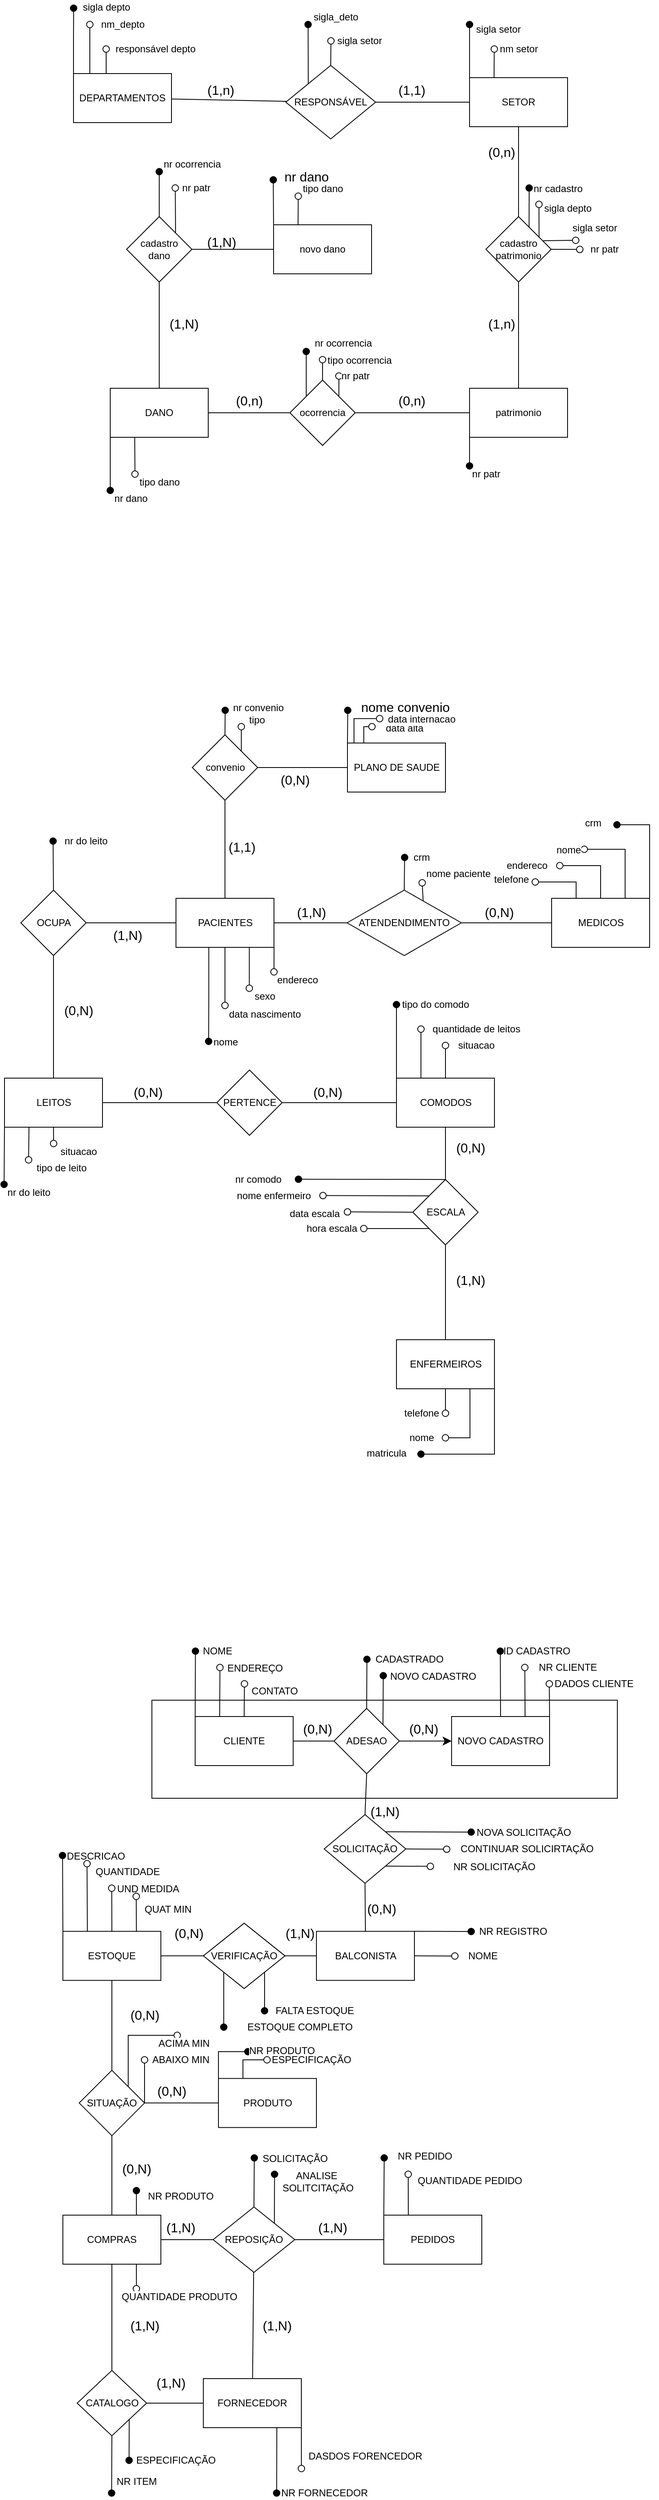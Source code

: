 <mxfile version="24.2.1" type="github">
  <diagram id="C5RBs43oDa-KdzZeNtuy" name="Page-1">
    <mxGraphModel dx="769" dy="746" grid="1" gridSize="10" guides="1" tooltips="1" connect="1" arrows="1" fold="1" page="1" pageScale="1" pageWidth="827" pageHeight="1169" math="0" shadow="0">
      <root>
        <mxCell id="WIyWlLk6GJQsqaUBKTNV-0" />
        <mxCell id="WIyWlLk6GJQsqaUBKTNV-1" parent="WIyWlLk6GJQsqaUBKTNV-0" />
        <mxCell id="17VJh_XBR9aj8U1B6njA-8" value="" style="verticalLabelPosition=bottom;verticalAlign=top;html=1;shape=mxgraph.basic.rect;fillColor2=none;strokeWidth=1;size=20;indent=5;" vertex="1" parent="WIyWlLk6GJQsqaUBKTNV-1">
          <mxGeometry x="199" y="2410" width="570" height="120" as="geometry" />
        </mxCell>
        <mxCell id="-znlu41GtkW2485HOdu_-75" value="" style="group" parent="WIyWlLk6GJQsqaUBKTNV-1" vertex="1" connectable="0">
          <mxGeometry x="103" y="340" width="620" height="590" as="geometry" />
        </mxCell>
        <mxCell id="-znlu41GtkW2485HOdu_-2" value="" style="edgeStyle=none;curved=1;rounded=0;orthogonalLoop=1;jettySize=auto;html=1;fontSize=12;startSize=8;endSize=8;endArrow=none;endFill=0;" parent="-znlu41GtkW2485HOdu_-75" source="-znlu41GtkW2485HOdu_-0" target="-znlu41GtkW2485HOdu_-1" edge="1">
          <mxGeometry relative="1" as="geometry" />
        </mxCell>
        <mxCell id="-znlu41GtkW2485HOdu_-7" style="edgeStyle=orthogonalEdgeStyle;rounded=0;orthogonalLoop=1;jettySize=auto;html=1;exitX=0;exitY=0;exitDx=0;exitDy=0;fontSize=12;startSize=8;endSize=8;endArrow=oval;endFill=1;" parent="-znlu41GtkW2485HOdu_-75" source="-znlu41GtkW2485HOdu_-0" edge="1">
          <mxGeometry relative="1" as="geometry">
            <mxPoint x="0.143" as="targetPoint" />
          </mxGeometry>
        </mxCell>
        <mxCell id="-znlu41GtkW2485HOdu_-8" value="sigla depto" style="edgeLabel;html=1;align=center;verticalAlign=middle;resizable=0;points=[];fontSize=12;" parent="-znlu41GtkW2485HOdu_-7" vertex="1" connectable="0">
          <mxGeometry x="1" y="2" relative="1" as="geometry">
            <mxPoint x="42" y="-1" as="offset" />
          </mxGeometry>
        </mxCell>
        <mxCell id="-znlu41GtkW2485HOdu_-9" style="edgeStyle=none;curved=1;rounded=0;orthogonalLoop=1;jettySize=auto;html=1;exitX=0.25;exitY=0;exitDx=0;exitDy=0;fontSize=12;startSize=8;endSize=8;endArrow=oval;endFill=0;" parent="-znlu41GtkW2485HOdu_-75" edge="1">
          <mxGeometry relative="1" as="geometry">
            <mxPoint x="20" y="20" as="targetPoint" />
            <mxPoint x="20" y="80" as="sourcePoint" />
          </mxGeometry>
        </mxCell>
        <mxCell id="-znlu41GtkW2485HOdu_-10" value="nm_depto" style="edgeLabel;html=1;align=center;verticalAlign=middle;resizable=0;points=[];fontSize=12;" parent="-znlu41GtkW2485HOdu_-9" vertex="1" connectable="0">
          <mxGeometry x="0.693" relative="1" as="geometry">
            <mxPoint x="40" y="-9" as="offset" />
          </mxGeometry>
        </mxCell>
        <mxCell id="-znlu41GtkW2485HOdu_-11" style="edgeStyle=none;curved=1;rounded=0;orthogonalLoop=1;jettySize=auto;html=1;exitX=0.5;exitY=0;exitDx=0;exitDy=0;fontSize=12;startSize=8;endSize=8;endArrow=oval;endFill=0;" parent="-znlu41GtkW2485HOdu_-75" edge="1">
          <mxGeometry relative="1" as="geometry">
            <mxPoint x="40" y="50" as="targetPoint" />
            <mxPoint x="40" y="80" as="sourcePoint" />
          </mxGeometry>
        </mxCell>
        <mxCell id="-znlu41GtkW2485HOdu_-12" value="responsável depto" style="edgeLabel;html=1;align=center;verticalAlign=middle;resizable=0;points=[];fontSize=12;" parent="-znlu41GtkW2485HOdu_-11" vertex="1" connectable="0">
          <mxGeometry x="0.558" y="-1" relative="1" as="geometry">
            <mxPoint x="59" y="-7" as="offset" />
          </mxGeometry>
        </mxCell>
        <mxCell id="-znlu41GtkW2485HOdu_-0" value="&lt;font style=&quot;vertical-align: inherit;&quot;&gt;&lt;font style=&quot;vertical-align: inherit;&quot;&gt;DEPARTAMENTOS&lt;/font&gt;&lt;/font&gt;" style="rounded=0;whiteSpace=wrap;html=1;" parent="-znlu41GtkW2485HOdu_-75" vertex="1">
          <mxGeometry y="80" width="120" height="60" as="geometry" />
        </mxCell>
        <mxCell id="-znlu41GtkW2485HOdu_-6" value="" style="edgeStyle=none;curved=1;rounded=0;orthogonalLoop=1;jettySize=auto;html=1;fontSize=12;startSize=8;endSize=8;endArrow=none;endFill=0;" parent="-znlu41GtkW2485HOdu_-75" source="-znlu41GtkW2485HOdu_-1" target="-znlu41GtkW2485HOdu_-5" edge="1">
          <mxGeometry relative="1" as="geometry" />
        </mxCell>
        <mxCell id="-znlu41GtkW2485HOdu_-13" style="edgeStyle=none;curved=1;rounded=0;orthogonalLoop=1;jettySize=auto;html=1;exitX=0;exitY=0;exitDx=0;exitDy=0;fontSize=12;startSize=8;endSize=8;endArrow=oval;endFill=1;" parent="-znlu41GtkW2485HOdu_-75" source="-znlu41GtkW2485HOdu_-1" edge="1">
          <mxGeometry relative="1" as="geometry">
            <mxPoint x="287.286" y="20" as="targetPoint" />
          </mxGeometry>
        </mxCell>
        <mxCell id="-znlu41GtkW2485HOdu_-14" value="sigla_deto" style="edgeLabel;html=1;align=center;verticalAlign=middle;resizable=0;points=[];fontSize=12;" parent="-znlu41GtkW2485HOdu_-13" vertex="1" connectable="0">
          <mxGeometry x="0.762" relative="1" as="geometry">
            <mxPoint x="33" y="-18" as="offset" />
          </mxGeometry>
        </mxCell>
        <mxCell id="-znlu41GtkW2485HOdu_-15" style="edgeStyle=none;curved=1;rounded=0;orthogonalLoop=1;jettySize=auto;html=1;exitX=0.5;exitY=0;exitDx=0;exitDy=0;fontSize=12;startSize=8;endSize=8;endArrow=oval;endFill=0;" parent="-znlu41GtkW2485HOdu_-75" source="-znlu41GtkW2485HOdu_-1" edge="1">
          <mxGeometry relative="1" as="geometry">
            <mxPoint x="315.286" y="40" as="targetPoint" />
          </mxGeometry>
        </mxCell>
        <mxCell id="-znlu41GtkW2485HOdu_-16" value="sigla setor" style="edgeLabel;html=1;align=center;verticalAlign=middle;resizable=0;points=[];fontSize=12;" parent="-znlu41GtkW2485HOdu_-15" vertex="1" connectable="0">
          <mxGeometry x="0.577" relative="1" as="geometry">
            <mxPoint x="35" y="-7" as="offset" />
          </mxGeometry>
        </mxCell>
        <mxCell id="-znlu41GtkW2485HOdu_-1" value="&lt;font style=&quot;vertical-align: inherit;&quot;&gt;&lt;font style=&quot;vertical-align: inherit;&quot;&gt;&lt;font style=&quot;vertical-align: inherit;&quot;&gt;&lt;font style=&quot;vertical-align: inherit;&quot;&gt;RESPONSÁVEL&lt;/font&gt;&lt;/font&gt;&lt;/font&gt;&lt;/font&gt;" style="rhombus;whiteSpace=wrap;html=1;rounded=0;" parent="-znlu41GtkW2485HOdu_-75" vertex="1">
          <mxGeometry x="260" y="70" width="110" height="90" as="geometry" />
        </mxCell>
        <mxCell id="-znlu41GtkW2485HOdu_-17" style="edgeStyle=none;curved=1;rounded=0;orthogonalLoop=1;jettySize=auto;html=1;exitX=0;exitY=0;exitDx=0;exitDy=0;fontSize=12;startSize=8;endSize=8;endArrow=oval;endFill=1;" parent="-znlu41GtkW2485HOdu_-75" source="-znlu41GtkW2485HOdu_-5" edge="1">
          <mxGeometry relative="1" as="geometry">
            <mxPoint x="485" y="20" as="targetPoint" />
          </mxGeometry>
        </mxCell>
        <mxCell id="-znlu41GtkW2485HOdu_-18" value="sigla setor" style="edgeLabel;html=1;align=center;verticalAlign=middle;resizable=0;points=[];fontSize=12;" parent="-znlu41GtkW2485HOdu_-17" vertex="1" connectable="0">
          <mxGeometry x="0.822" y="1" relative="1" as="geometry">
            <mxPoint x="36" as="offset" />
          </mxGeometry>
        </mxCell>
        <mxCell id="-znlu41GtkW2485HOdu_-19" value="nm setor" style="edgeStyle=none;curved=1;rounded=0;orthogonalLoop=1;jettySize=auto;html=1;exitX=0.25;exitY=0;exitDx=0;exitDy=0;fontSize=12;startSize=8;endSize=8;endArrow=oval;endFill=0;" parent="-znlu41GtkW2485HOdu_-75" source="-znlu41GtkW2485HOdu_-5" edge="1">
          <mxGeometry x="1" y="-30" relative="1" as="geometry">
            <mxPoint x="515.286" y="50" as="targetPoint" />
            <mxPoint as="offset" />
          </mxGeometry>
        </mxCell>
        <mxCell id="-znlu41GtkW2485HOdu_-23" value="" style="edgeStyle=none;curved=1;rounded=0;orthogonalLoop=1;jettySize=auto;html=1;fontSize=12;startSize=8;endSize=8;endArrow=none;endFill=0;" parent="-znlu41GtkW2485HOdu_-75" source="-znlu41GtkW2485HOdu_-5" target="-znlu41GtkW2485HOdu_-22" edge="1">
          <mxGeometry relative="1" as="geometry" />
        </mxCell>
        <mxCell id="-znlu41GtkW2485HOdu_-5" value="&lt;font style=&quot;vertical-align: inherit;&quot;&gt;&lt;font style=&quot;vertical-align: inherit;&quot;&gt;SETOR&lt;/font&gt;&lt;/font&gt;" style="whiteSpace=wrap;html=1;rounded=0;" parent="-znlu41GtkW2485HOdu_-75" vertex="1">
          <mxGeometry x="485" y="85" width="120" height="60" as="geometry" />
        </mxCell>
        <mxCell id="-znlu41GtkW2485HOdu_-20" value="(1,1)" style="text;html=1;align=center;verticalAlign=middle;resizable=0;points=[];autosize=1;strokeColor=none;fillColor=none;fontSize=16;" parent="-znlu41GtkW2485HOdu_-75" vertex="1">
          <mxGeometry x="384" y="85" width="60" height="30" as="geometry" />
        </mxCell>
        <mxCell id="-znlu41GtkW2485HOdu_-21" value="(1,n)" style="text;html=1;align=center;verticalAlign=middle;resizable=0;points=[];autosize=1;strokeColor=none;fillColor=none;fontSize=16;" parent="-znlu41GtkW2485HOdu_-75" vertex="1">
          <mxGeometry x="150" y="85" width="60" height="30" as="geometry" />
        </mxCell>
        <mxCell id="-znlu41GtkW2485HOdu_-25" value="" style="edgeStyle=none;curved=1;rounded=0;orthogonalLoop=1;jettySize=auto;html=1;fontSize=12;startSize=8;endSize=8;endArrow=none;endFill=0;" parent="-znlu41GtkW2485HOdu_-75" source="-znlu41GtkW2485HOdu_-22" target="-znlu41GtkW2485HOdu_-24" edge="1">
          <mxGeometry relative="1" as="geometry" />
        </mxCell>
        <mxCell id="-znlu41GtkW2485HOdu_-36" style="edgeStyle=none;curved=1;rounded=0;orthogonalLoop=1;jettySize=auto;html=1;exitX=0.661;exitY=0.171;exitDx=0;exitDy=0;fontSize=12;startSize=8;endSize=8;endArrow=oval;endFill=1;exitPerimeter=0;" parent="-znlu41GtkW2485HOdu_-75" source="-znlu41GtkW2485HOdu_-22" edge="1">
          <mxGeometry relative="1" as="geometry">
            <mxPoint x="558" y="220" as="targetPoint" />
            <mxPoint x="560" y="265.0" as="sourcePoint" />
          </mxGeometry>
        </mxCell>
        <mxCell id="-znlu41GtkW2485HOdu_-37" value="nr cadastro" style="edgeLabel;html=1;align=center;verticalAlign=middle;resizable=0;points=[];fontSize=12;" parent="-znlu41GtkW2485HOdu_-36" vertex="1" connectable="0">
          <mxGeometry x="0.384" relative="1" as="geometry">
            <mxPoint x="35" y="-14" as="offset" />
          </mxGeometry>
        </mxCell>
        <mxCell id="-znlu41GtkW2485HOdu_-38" style="edgeStyle=none;curved=1;rounded=0;orthogonalLoop=1;jettySize=auto;html=1;exitX=1;exitY=0.5;exitDx=0;exitDy=0;fontSize=12;startSize=8;endSize=8;endArrow=oval;endFill=0;" parent="-znlu41GtkW2485HOdu_-75" edge="1">
          <mxGeometry relative="1" as="geometry">
            <mxPoint x="570.002" y="240.0" as="targetPoint" />
            <mxPoint x="570.14" y="285" as="sourcePoint" />
          </mxGeometry>
        </mxCell>
        <mxCell id="-znlu41GtkW2485HOdu_-39" value="sigla depto" style="edgeLabel;html=1;align=center;verticalAlign=middle;resizable=0;points=[];fontSize=12;" parent="-znlu41GtkW2485HOdu_-38" vertex="1" connectable="0">
          <mxGeometry x="0.261" relative="1" as="geometry">
            <mxPoint x="35" y="-12" as="offset" />
          </mxGeometry>
        </mxCell>
        <mxCell id="-znlu41GtkW2485HOdu_-40" style="edgeStyle=none;curved=1;rounded=0;orthogonalLoop=1;jettySize=auto;html=1;exitX=0.88;exitY=0.368;exitDx=0;exitDy=0;fontSize=12;startSize=8;endSize=8;endArrow=oval;endFill=0;exitPerimeter=0;" parent="-znlu41GtkW2485HOdu_-75" source="-znlu41GtkW2485HOdu_-22" edge="1">
          <mxGeometry relative="1" as="geometry">
            <mxPoint x="615" y="284" as="targetPoint" />
            <mxPoint x="570" y="294.87" as="sourcePoint" />
          </mxGeometry>
        </mxCell>
        <mxCell id="-znlu41GtkW2485HOdu_-41" value="sigla setor" style="edgeLabel;html=1;align=center;verticalAlign=middle;resizable=0;points=[];fontSize=12;" parent="-znlu41GtkW2485HOdu_-40" vertex="1" connectable="0">
          <mxGeometry x="0.201" y="-1" relative="1" as="geometry">
            <mxPoint x="38" y="-16" as="offset" />
          </mxGeometry>
        </mxCell>
        <mxCell id="-znlu41GtkW2485HOdu_-45" style="edgeStyle=none;curved=1;rounded=0;orthogonalLoop=1;jettySize=auto;html=1;exitX=1;exitY=0.5;exitDx=0;exitDy=0;fontSize=12;startSize=8;endSize=8;endArrow=oval;endFill=0;" parent="-znlu41GtkW2485HOdu_-75" source="-znlu41GtkW2485HOdu_-22" edge="1">
          <mxGeometry relative="1" as="geometry">
            <mxPoint x="620" y="295.143" as="targetPoint" />
          </mxGeometry>
        </mxCell>
        <mxCell id="-znlu41GtkW2485HOdu_-46" value="nr patr" style="edgeLabel;html=1;align=center;verticalAlign=middle;resizable=0;points=[];fontSize=12;" parent="-znlu41GtkW2485HOdu_-45" vertex="1" connectable="0">
          <mxGeometry x="0.495" relative="1" as="geometry">
            <mxPoint x="39" as="offset" />
          </mxGeometry>
        </mxCell>
        <mxCell id="-znlu41GtkW2485HOdu_-22" value="cadastro&lt;div&gt;patrimonio&lt;/div&gt;" style="rhombus;whiteSpace=wrap;html=1;rounded=0;" parent="-znlu41GtkW2485HOdu_-75" vertex="1">
          <mxGeometry x="505" y="255" width="80" height="80" as="geometry" />
        </mxCell>
        <mxCell id="-znlu41GtkW2485HOdu_-29" value="" style="edgeStyle=none;curved=1;rounded=0;orthogonalLoop=1;jettySize=auto;html=1;fontSize=12;startSize=8;endSize=8;endArrow=none;endFill=0;" parent="-znlu41GtkW2485HOdu_-75" source="-znlu41GtkW2485HOdu_-24" target="-znlu41GtkW2485HOdu_-28" edge="1">
          <mxGeometry relative="1" as="geometry" />
        </mxCell>
        <mxCell id="-znlu41GtkW2485HOdu_-49" style="edgeStyle=none;curved=1;rounded=0;orthogonalLoop=1;jettySize=auto;html=1;exitX=0;exitY=1;exitDx=0;exitDy=0;fontSize=12;startSize=8;endSize=8;endArrow=oval;endFill=1;" parent="-znlu41GtkW2485HOdu_-75" source="-znlu41GtkW2485HOdu_-24" edge="1">
          <mxGeometry relative="1" as="geometry">
            <mxPoint x="485" y="560" as="targetPoint" />
          </mxGeometry>
        </mxCell>
        <mxCell id="-znlu41GtkW2485HOdu_-50" value="nr patr" style="edgeLabel;html=1;align=center;verticalAlign=middle;resizable=0;points=[];fontSize=12;" parent="-znlu41GtkW2485HOdu_-49" vertex="1" connectable="0">
          <mxGeometry x="0.2" relative="1" as="geometry">
            <mxPoint x="20" y="24" as="offset" />
          </mxGeometry>
        </mxCell>
        <mxCell id="-znlu41GtkW2485HOdu_-24" value="patrimonio" style="whiteSpace=wrap;html=1;rounded=0;" parent="-znlu41GtkW2485HOdu_-75" vertex="1">
          <mxGeometry x="485" y="465" width="120" height="60" as="geometry" />
        </mxCell>
        <mxCell id="-znlu41GtkW2485HOdu_-31" value="" style="edgeStyle=none;curved=1;rounded=0;orthogonalLoop=1;jettySize=auto;html=1;fontSize=12;startSize=8;endSize=8;endArrow=none;endFill=0;" parent="-znlu41GtkW2485HOdu_-75" source="-znlu41GtkW2485HOdu_-28" target="-znlu41GtkW2485HOdu_-30" edge="1">
          <mxGeometry relative="1" as="geometry" />
        </mxCell>
        <mxCell id="-znlu41GtkW2485HOdu_-52" style="edgeStyle=none;curved=1;rounded=0;orthogonalLoop=1;jettySize=auto;html=1;exitX=0;exitY=0;exitDx=0;exitDy=0;fontSize=12;startSize=8;endSize=8;endArrow=oval;endFill=1;" parent="-znlu41GtkW2485HOdu_-75" source="-znlu41GtkW2485HOdu_-28" edge="1">
          <mxGeometry relative="1" as="geometry">
            <mxPoint x="285" y="420" as="targetPoint" />
          </mxGeometry>
        </mxCell>
        <mxCell id="-znlu41GtkW2485HOdu_-53" value="nr ocorrencia" style="edgeLabel;html=1;align=center;verticalAlign=middle;resizable=0;points=[];fontSize=12;" parent="-znlu41GtkW2485HOdu_-52" vertex="1" connectable="0">
          <mxGeometry x="0.678" y="1" relative="1" as="geometry">
            <mxPoint x="46" y="-19" as="offset" />
          </mxGeometry>
        </mxCell>
        <mxCell id="-znlu41GtkW2485HOdu_-54" style="edgeStyle=none;curved=1;rounded=0;orthogonalLoop=1;jettySize=auto;html=1;exitX=0.5;exitY=0;exitDx=0;exitDy=0;fontSize=12;startSize=8;endSize=8;endArrow=oval;endFill=0;" parent="-znlu41GtkW2485HOdu_-75" source="-znlu41GtkW2485HOdu_-28" edge="1">
          <mxGeometry relative="1" as="geometry">
            <mxPoint x="305" y="430" as="targetPoint" />
          </mxGeometry>
        </mxCell>
        <mxCell id="-znlu41GtkW2485HOdu_-55" value="tipo ocorrencia" style="edgeLabel;html=1;align=center;verticalAlign=middle;resizable=0;points=[];fontSize=12;" parent="-znlu41GtkW2485HOdu_-54" vertex="1" connectable="0">
          <mxGeometry x="0.177" y="1" relative="1" as="geometry">
            <mxPoint x="46" y="-10" as="offset" />
          </mxGeometry>
        </mxCell>
        <mxCell id="-znlu41GtkW2485HOdu_-56" style="edgeStyle=none;curved=1;rounded=0;orthogonalLoop=1;jettySize=auto;html=1;exitX=1;exitY=0;exitDx=0;exitDy=0;fontSize=12;startSize=8;endSize=8;endArrow=oval;endFill=0;" parent="-znlu41GtkW2485HOdu_-75" source="-znlu41GtkW2485HOdu_-28" edge="1">
          <mxGeometry relative="1" as="geometry">
            <mxPoint x="325" y="450" as="targetPoint" />
          </mxGeometry>
        </mxCell>
        <mxCell id="-znlu41GtkW2485HOdu_-57" value="nr patr" style="edgeLabel;html=1;align=center;verticalAlign=middle;resizable=0;points=[];fontSize=12;" parent="-znlu41GtkW2485HOdu_-56" vertex="1" connectable="0">
          <mxGeometry x="-0.051" relative="1" as="geometry">
            <mxPoint x="20" y="-13" as="offset" />
          </mxGeometry>
        </mxCell>
        <mxCell id="-znlu41GtkW2485HOdu_-28" value="ocorrencia" style="rhombus;whiteSpace=wrap;html=1;rounded=0;" parent="-znlu41GtkW2485HOdu_-75" vertex="1">
          <mxGeometry x="265" y="455" width="80" height="80" as="geometry" />
        </mxCell>
        <mxCell id="-znlu41GtkW2485HOdu_-33" value="" style="edgeStyle=none;curved=1;rounded=0;orthogonalLoop=1;jettySize=auto;html=1;fontSize=12;startSize=8;endSize=8;endArrow=none;endFill=0;" parent="-znlu41GtkW2485HOdu_-75" source="-znlu41GtkW2485HOdu_-30" target="-znlu41GtkW2485HOdu_-32" edge="1">
          <mxGeometry relative="1" as="geometry" />
        </mxCell>
        <mxCell id="-znlu41GtkW2485HOdu_-58" style="edgeStyle=none;curved=1;rounded=0;orthogonalLoop=1;jettySize=auto;html=1;exitX=0;exitY=1;exitDx=0;exitDy=0;fontSize=12;startSize=8;endSize=8;endArrow=oval;endFill=1;" parent="-znlu41GtkW2485HOdu_-75" source="-znlu41GtkW2485HOdu_-30" edge="1">
          <mxGeometry relative="1" as="geometry">
            <mxPoint x="45" y="590" as="targetPoint" />
          </mxGeometry>
        </mxCell>
        <mxCell id="-znlu41GtkW2485HOdu_-59" value="nr dano" style="edgeLabel;html=1;align=center;verticalAlign=middle;resizable=0;points=[];fontSize=12;" parent="-znlu41GtkW2485HOdu_-58" vertex="1" connectable="0">
          <mxGeometry x="0.402" relative="1" as="geometry">
            <mxPoint x="25" y="29" as="offset" />
          </mxGeometry>
        </mxCell>
        <mxCell id="-znlu41GtkW2485HOdu_-60" style="edgeStyle=none;curved=1;rounded=0;orthogonalLoop=1;jettySize=auto;html=1;exitX=0.25;exitY=1;exitDx=0;exitDy=0;fontSize=12;startSize=8;endSize=8;endArrow=oval;endFill=0;" parent="-znlu41GtkW2485HOdu_-75" source="-znlu41GtkW2485HOdu_-30" edge="1">
          <mxGeometry relative="1" as="geometry">
            <mxPoint x="75.286" y="570" as="targetPoint" />
          </mxGeometry>
        </mxCell>
        <mxCell id="-znlu41GtkW2485HOdu_-61" value="tipo dano" style="edgeLabel;html=1;align=center;verticalAlign=middle;resizable=0;points=[];fontSize=12;" parent="-znlu41GtkW2485HOdu_-60" vertex="1" connectable="0">
          <mxGeometry x="0.593" y="-2" relative="1" as="geometry">
            <mxPoint x="32" y="19" as="offset" />
          </mxGeometry>
        </mxCell>
        <mxCell id="-znlu41GtkW2485HOdu_-30" value="DANO" style="whiteSpace=wrap;html=1;rounded=0;" parent="-znlu41GtkW2485HOdu_-75" vertex="1">
          <mxGeometry x="45" y="465" width="120" height="60" as="geometry" />
        </mxCell>
        <mxCell id="-znlu41GtkW2485HOdu_-35" value="" style="edgeStyle=none;curved=1;rounded=0;orthogonalLoop=1;jettySize=auto;html=1;fontSize=12;startSize=8;endSize=8;endArrow=none;endFill=0;" parent="-znlu41GtkW2485HOdu_-75" source="-znlu41GtkW2485HOdu_-32" target="-znlu41GtkW2485HOdu_-34" edge="1">
          <mxGeometry relative="1" as="geometry" />
        </mxCell>
        <mxCell id="-znlu41GtkW2485HOdu_-65" style="edgeStyle=none;curved=1;rounded=0;orthogonalLoop=1;jettySize=auto;html=1;exitX=0.5;exitY=0;exitDx=0;exitDy=0;fontSize=12;startSize=8;endSize=8;endArrow=oval;endFill=1;" parent="-znlu41GtkW2485HOdu_-75" source="-znlu41GtkW2485HOdu_-32" edge="1">
          <mxGeometry relative="1" as="geometry">
            <mxPoint x="105" y="200" as="targetPoint" />
          </mxGeometry>
        </mxCell>
        <mxCell id="-znlu41GtkW2485HOdu_-66" value="nr ocorrencia" style="edgeLabel;html=1;align=center;verticalAlign=middle;resizable=0;points=[];fontSize=12;" parent="-znlu41GtkW2485HOdu_-65" vertex="1" connectable="0">
          <mxGeometry x="0.74" y="1" relative="1" as="geometry">
            <mxPoint x="41" y="-16" as="offset" />
          </mxGeometry>
        </mxCell>
        <mxCell id="-znlu41GtkW2485HOdu_-67" style="edgeStyle=none;curved=1;rounded=0;orthogonalLoop=1;jettySize=auto;html=1;exitX=1;exitY=0;exitDx=0;exitDy=0;fontSize=12;startSize=8;endSize=8;endArrow=oval;endFill=0;" parent="-znlu41GtkW2485HOdu_-75" source="-znlu41GtkW2485HOdu_-32" edge="1">
          <mxGeometry relative="1" as="geometry">
            <mxPoint x="124.647" y="220" as="targetPoint" />
          </mxGeometry>
        </mxCell>
        <mxCell id="-znlu41GtkW2485HOdu_-68" value="nr patr" style="edgeLabel;html=1;align=center;verticalAlign=middle;resizable=0;points=[];fontSize=12;" parent="-znlu41GtkW2485HOdu_-67" vertex="1" connectable="0">
          <mxGeometry x="0.461" y="1" relative="1" as="geometry">
            <mxPoint x="26" y="-15" as="offset" />
          </mxGeometry>
        </mxCell>
        <mxCell id="-znlu41GtkW2485HOdu_-32" value="cadastro&lt;div&gt;dano&lt;/div&gt;" style="rhombus;whiteSpace=wrap;html=1;rounded=0;rotation=0;" parent="-znlu41GtkW2485HOdu_-75" vertex="1">
          <mxGeometry x="65" y="255" width="80" height="80" as="geometry" />
        </mxCell>
        <mxCell id="-znlu41GtkW2485HOdu_-69" style="edgeStyle=none;curved=1;rounded=0;orthogonalLoop=1;jettySize=auto;html=1;exitX=0;exitY=0;exitDx=0;exitDy=0;fontSize=12;startSize=8;endSize=8;endArrow=oval;endFill=1;" parent="-znlu41GtkW2485HOdu_-75" source="-znlu41GtkW2485HOdu_-34" edge="1">
          <mxGeometry relative="1" as="geometry">
            <mxPoint x="244.647" y="210" as="targetPoint" />
          </mxGeometry>
        </mxCell>
        <mxCell id="-znlu41GtkW2485HOdu_-72" style="edgeStyle=none;curved=1;rounded=0;orthogonalLoop=1;jettySize=auto;html=1;exitX=0.25;exitY=0;exitDx=0;exitDy=0;fontSize=12;startSize=8;endSize=8;endArrow=oval;endFill=0;" parent="-znlu41GtkW2485HOdu_-75" source="-znlu41GtkW2485HOdu_-34" edge="1">
          <mxGeometry relative="1" as="geometry">
            <mxPoint x="275.235" y="230" as="targetPoint" />
          </mxGeometry>
        </mxCell>
        <mxCell id="-znlu41GtkW2485HOdu_-73" value="tipo dano" style="edgeLabel;html=1;align=center;verticalAlign=middle;resizable=0;points=[];fontSize=12;" parent="-znlu41GtkW2485HOdu_-72" vertex="1" connectable="0">
          <mxGeometry x="0.656" y="4" relative="1" as="geometry">
            <mxPoint x="34" y="-15" as="offset" />
          </mxGeometry>
        </mxCell>
        <mxCell id="-znlu41GtkW2485HOdu_-34" value="novo dano" style="whiteSpace=wrap;html=1;rounded=0;" parent="-znlu41GtkW2485HOdu_-75" vertex="1">
          <mxGeometry x="245" y="265" width="120" height="60" as="geometry" />
        </mxCell>
        <mxCell id="-znlu41GtkW2485HOdu_-47" value="(0,n)" style="text;html=1;align=center;verticalAlign=middle;resizable=0;points=[];autosize=1;strokeColor=none;fillColor=none;fontSize=16;" parent="-znlu41GtkW2485HOdu_-75" vertex="1">
          <mxGeometry x="494" y="161" width="60" height="30" as="geometry" />
        </mxCell>
        <mxCell id="-znlu41GtkW2485HOdu_-48" value="(1,n)" style="text;html=1;align=center;verticalAlign=middle;resizable=0;points=[];autosize=1;strokeColor=none;fillColor=none;fontSize=16;" parent="-znlu41GtkW2485HOdu_-75" vertex="1">
          <mxGeometry x="494" y="371" width="60" height="30" as="geometry" />
        </mxCell>
        <mxCell id="-znlu41GtkW2485HOdu_-63" value="(0,n)" style="text;html=1;align=center;verticalAlign=middle;resizable=0;points=[];autosize=1;strokeColor=none;fillColor=none;fontSize=16;" parent="-znlu41GtkW2485HOdu_-75" vertex="1">
          <mxGeometry x="185" y="465" width="60" height="30" as="geometry" />
        </mxCell>
        <mxCell id="-znlu41GtkW2485HOdu_-64" value="(0,n)" style="text;html=1;align=center;verticalAlign=middle;resizable=0;points=[];autosize=1;strokeColor=none;fillColor=none;fontSize=16;" parent="-znlu41GtkW2485HOdu_-75" vertex="1">
          <mxGeometry x="384" y="465" width="60" height="30" as="geometry" />
        </mxCell>
        <mxCell id="-znlu41GtkW2485HOdu_-70" value="nr dano" style="text;html=1;align=center;verticalAlign=middle;resizable=0;points=[];autosize=1;strokeColor=none;fillColor=none;fontSize=16;" parent="-znlu41GtkW2485HOdu_-75" vertex="1">
          <mxGeometry x="245" y="191" width="80" height="30" as="geometry" />
        </mxCell>
        <mxCell id="2LUPQZUA0Othf2jw-FN3-138" value="(1,N)" style="text;html=1;align=center;verticalAlign=middle;resizable=0;points=[];autosize=1;strokeColor=none;fillColor=none;fontSize=16;" parent="-znlu41GtkW2485HOdu_-75" vertex="1">
          <mxGeometry x="105" y="371" width="60" height="30" as="geometry" />
        </mxCell>
        <mxCell id="2LUPQZUA0Othf2jw-FN3-123" value="" style="group" parent="WIyWlLk6GJQsqaUBKTNV-1" vertex="1" connectable="0">
          <mxGeometry x="18" y="1180" width="790.5" height="929" as="geometry" />
        </mxCell>
        <mxCell id="2LUPQZUA0Othf2jw-FN3-66" style="edgeStyle=orthogonalEdgeStyle;rounded=0;orthogonalLoop=1;jettySize=auto;html=1;exitX=1;exitY=0;exitDx=0;exitDy=0;fontSize=12;startSize=8;endSize=8;endArrow=oval;endFill=1;" parent="2LUPQZUA0Othf2jw-FN3-123" source="2LUPQZUA0Othf2jw-FN3-9" edge="1">
          <mxGeometry relative="1" as="geometry">
            <mxPoint x="750.5" y="159" as="targetPoint" />
            <Array as="points">
              <mxPoint x="790.5" y="159" />
            </Array>
          </mxGeometry>
        </mxCell>
        <mxCell id="2LUPQZUA0Othf2jw-FN3-71" value="crm" style="edgeLabel;html=1;align=center;verticalAlign=middle;resizable=0;points=[];fontSize=12;" parent="2LUPQZUA0Othf2jw-FN3-66" vertex="1" connectable="0">
          <mxGeometry x="0.609" y="-2" relative="1" as="geometry">
            <mxPoint x="-55" as="offset" />
          </mxGeometry>
        </mxCell>
        <mxCell id="2LUPQZUA0Othf2jw-FN3-9" value="MEDICOS" style="whiteSpace=wrap;html=1;rounded=0;" parent="2LUPQZUA0Othf2jw-FN3-123" vertex="1">
          <mxGeometry x="670.5" y="249" width="120" height="60" as="geometry" />
        </mxCell>
        <mxCell id="2LUPQZUA0Othf2jw-FN3-122" value="" style="group" parent="2LUPQZUA0Othf2jw-FN3-123" vertex="1" connectable="0">
          <mxGeometry width="760.5" height="929" as="geometry" />
        </mxCell>
        <mxCell id="2LUPQZUA0Othf2jw-FN3-20" value="" style="edgeStyle=none;curved=1;rounded=0;orthogonalLoop=1;jettySize=auto;html=1;fontSize=12;startSize=8;endSize=8;endArrow=none;endFill=0;" parent="2LUPQZUA0Othf2jw-FN3-122" source="2LUPQZUA0Othf2jw-FN3-0" target="2LUPQZUA0Othf2jw-FN3-19" edge="1">
          <mxGeometry relative="1" as="geometry" />
        </mxCell>
        <mxCell id="2LUPQZUA0Othf2jw-FN3-28" value="" style="edgeStyle=none;curved=1;rounded=0;orthogonalLoop=1;jettySize=auto;html=1;fontSize=12;startSize=8;endSize=8;endArrow=none;endFill=0;" parent="2LUPQZUA0Othf2jw-FN3-122" source="2LUPQZUA0Othf2jw-FN3-0" target="2LUPQZUA0Othf2jw-FN3-27" edge="1">
          <mxGeometry relative="1" as="geometry" />
        </mxCell>
        <mxCell id="2LUPQZUA0Othf2jw-FN3-36" value="" style="edgeStyle=none;curved=1;rounded=0;orthogonalLoop=1;jettySize=auto;html=1;fontSize=12;startSize=8;endSize=8;endArrow=none;endFill=0;" parent="2LUPQZUA0Othf2jw-FN3-122" source="2LUPQZUA0Othf2jw-FN3-0" target="2LUPQZUA0Othf2jw-FN3-35" edge="1">
          <mxGeometry relative="1" as="geometry" />
        </mxCell>
        <mxCell id="2LUPQZUA0Othf2jw-FN3-39" style="edgeStyle=orthogonalEdgeStyle;rounded=0;orthogonalLoop=1;jettySize=auto;html=1;exitX=0.335;exitY=0.989;exitDx=0;exitDy=0;fontSize=12;startSize=8;endSize=8;endArrow=oval;endFill=1;exitPerimeter=0;" parent="2LUPQZUA0Othf2jw-FN3-122" source="2LUPQZUA0Othf2jw-FN3-0" edge="1">
          <mxGeometry relative="1" as="geometry">
            <mxPoint x="250.5" y="424" as="targetPoint" />
            <mxPoint x="290.5" y="309" as="sourcePoint" />
          </mxGeometry>
        </mxCell>
        <mxCell id="2LUPQZUA0Othf2jw-FN3-58" value="nome" style="edgeLabel;html=1;align=center;verticalAlign=middle;resizable=0;points=[];fontSize=12;" parent="2LUPQZUA0Othf2jw-FN3-39" vertex="1" connectable="0">
          <mxGeometry x="1" y="2" relative="1" as="geometry">
            <mxPoint x="18" y="1" as="offset" />
          </mxGeometry>
        </mxCell>
        <mxCell id="2LUPQZUA0Othf2jw-FN3-40" style="edgeStyle=orthogonalEdgeStyle;rounded=0;orthogonalLoop=1;jettySize=auto;html=1;fontSize=12;startSize=8;endSize=8;endArrow=oval;endFill=0;exitX=0.5;exitY=1;exitDx=0;exitDy=0;" parent="2LUPQZUA0Othf2jw-FN3-122" source="2LUPQZUA0Othf2jw-FN3-0" edge="1">
          <mxGeometry relative="1" as="geometry">
            <mxPoint x="270.5" y="380" as="targetPoint" />
            <mxPoint x="271" y="310" as="sourcePoint" />
            <Array as="points">
              <mxPoint x="270.5" y="309" />
              <mxPoint x="270.5" y="330" />
              <mxPoint x="270.5" y="330" />
            </Array>
          </mxGeometry>
        </mxCell>
        <mxCell id="2LUPQZUA0Othf2jw-FN3-59" value="data nascimento" style="edgeLabel;html=1;align=center;verticalAlign=middle;resizable=0;points=[];fontSize=12;" parent="2LUPQZUA0Othf2jw-FN3-40" vertex="1" connectable="0">
          <mxGeometry x="0.984" y="-1" relative="1" as="geometry">
            <mxPoint x="49" y="11" as="offset" />
          </mxGeometry>
        </mxCell>
        <mxCell id="2LUPQZUA0Othf2jw-FN3-42" style="edgeStyle=none;curved=1;rounded=0;orthogonalLoop=1;jettySize=auto;html=1;exitX=0;exitY=1;exitDx=0;exitDy=0;fontSize=12;startSize=8;endSize=8;endArrow=oval;endFill=0;" parent="2LUPQZUA0Othf2jw-FN3-122" edge="1">
          <mxGeometry relative="1" as="geometry">
            <mxPoint x="300.31" y="359" as="targetPoint" />
            <mxPoint x="300.31" y="309" as="sourcePoint" />
          </mxGeometry>
        </mxCell>
        <mxCell id="2LUPQZUA0Othf2jw-FN3-60" value="sexo" style="edgeLabel;html=1;align=center;verticalAlign=middle;resizable=0;points=[];fontSize=12;" parent="2LUPQZUA0Othf2jw-FN3-42" vertex="1" connectable="0">
          <mxGeometry x="0.964" y="-6" relative="1" as="geometry">
            <mxPoint x="24" y="11" as="offset" />
          </mxGeometry>
        </mxCell>
        <mxCell id="2LUPQZUA0Othf2jw-FN3-64" style="edgeStyle=none;curved=1;rounded=0;orthogonalLoop=1;jettySize=auto;html=1;exitX=0.25;exitY=1;exitDx=0;exitDy=0;fontSize=12;startSize=8;endSize=8;endArrow=oval;endFill=0;" parent="2LUPQZUA0Othf2jw-FN3-122" edge="1">
          <mxGeometry relative="1" as="geometry">
            <mxPoint x="330.499" y="339" as="targetPoint" />
            <mxPoint x="330.61" y="309" as="sourcePoint" />
            <Array as="points">
              <mxPoint x="330.61" y="319" />
            </Array>
          </mxGeometry>
        </mxCell>
        <mxCell id="2LUPQZUA0Othf2jw-FN3-65" value="endereco" style="edgeLabel;html=1;align=center;verticalAlign=middle;resizable=0;points=[];fontSize=12;" parent="2LUPQZUA0Othf2jw-FN3-64" vertex="1" connectable="0">
          <mxGeometry x="0.533" y="-1" relative="1" as="geometry">
            <mxPoint x="29" y="17" as="offset" />
          </mxGeometry>
        </mxCell>
        <mxCell id="2LUPQZUA0Othf2jw-FN3-0" value="PACIENTES" style="rounded=0;whiteSpace=wrap;html=1;" parent="2LUPQZUA0Othf2jw-FN3-122" vertex="1">
          <mxGeometry x="210.5" y="249" width="120" height="60" as="geometry" />
        </mxCell>
        <mxCell id="2LUPQZUA0Othf2jw-FN3-24" value="" style="edgeStyle=none;curved=1;rounded=0;orthogonalLoop=1;jettySize=auto;html=1;fontSize=12;startSize=8;endSize=8;endArrow=none;endFill=0;" parent="2LUPQZUA0Othf2jw-FN3-122" source="2LUPQZUA0Othf2jw-FN3-4" target="2LUPQZUA0Othf2jw-FN3-23" edge="1">
          <mxGeometry relative="1" as="geometry" />
        </mxCell>
        <mxCell id="2LUPQZUA0Othf2jw-FN3-97" style="edgeStyle=none;curved=1;rounded=0;orthogonalLoop=1;jettySize=auto;html=1;exitX=0;exitY=1;exitDx=0;exitDy=0;fontSize=12;startSize=8;endSize=8;endArrow=oval;endFill=1;" parent="2LUPQZUA0Othf2jw-FN3-122" source="2LUPQZUA0Othf2jw-FN3-4" edge="1">
          <mxGeometry relative="1" as="geometry">
            <mxPoint y="599" as="targetPoint" />
          </mxGeometry>
        </mxCell>
        <mxCell id="2LUPQZUA0Othf2jw-FN3-98" value="nr do leito" style="edgeLabel;html=1;align=center;verticalAlign=middle;resizable=0;points=[];fontSize=12;" parent="2LUPQZUA0Othf2jw-FN3-97" vertex="1" connectable="0">
          <mxGeometry x="0.558" y="-4" relative="1" as="geometry">
            <mxPoint x="34" y="25" as="offset" />
          </mxGeometry>
        </mxCell>
        <mxCell id="2LUPQZUA0Othf2jw-FN3-99" style="edgeStyle=none;curved=1;rounded=0;orthogonalLoop=1;jettySize=auto;html=1;exitX=0.25;exitY=1;exitDx=0;exitDy=0;fontSize=12;startSize=8;endSize=8;endArrow=oval;endFill=0;" parent="2LUPQZUA0Othf2jw-FN3-122" source="2LUPQZUA0Othf2jw-FN3-4" edge="1">
          <mxGeometry relative="1" as="geometry">
            <mxPoint x="30" y="569" as="targetPoint" />
          </mxGeometry>
        </mxCell>
        <mxCell id="2LUPQZUA0Othf2jw-FN3-100" value="tipo de leito" style="edgeLabel;html=1;align=center;verticalAlign=middle;resizable=0;points=[];fontSize=12;" parent="2LUPQZUA0Othf2jw-FN3-99" vertex="1" connectable="0">
          <mxGeometry x="0.224" y="1" relative="1" as="geometry">
            <mxPoint x="39" y="25" as="offset" />
          </mxGeometry>
        </mxCell>
        <mxCell id="2LUPQZUA0Othf2jw-FN3-101" style="edgeStyle=none;curved=1;rounded=0;orthogonalLoop=1;jettySize=auto;html=1;exitX=0.5;exitY=1;exitDx=0;exitDy=0;fontSize=12;startSize=8;endSize=8;endArrow=oval;endFill=0;" parent="2LUPQZUA0Othf2jw-FN3-122" source="2LUPQZUA0Othf2jw-FN3-4" edge="1">
          <mxGeometry relative="1" as="geometry">
            <mxPoint x="60.643" y="549" as="targetPoint" />
          </mxGeometry>
        </mxCell>
        <mxCell id="2LUPQZUA0Othf2jw-FN3-102" value="situacao" style="edgeLabel;html=1;align=center;verticalAlign=middle;resizable=0;points=[];fontSize=12;" parent="2LUPQZUA0Othf2jw-FN3-101" vertex="1" connectable="0">
          <mxGeometry x="-0.421" relative="1" as="geometry">
            <mxPoint x="30" y="24" as="offset" />
          </mxGeometry>
        </mxCell>
        <mxCell id="2LUPQZUA0Othf2jw-FN3-4" value="LEITOS" style="whiteSpace=wrap;html=1;rounded=0;" parent="2LUPQZUA0Othf2jw-FN3-122" vertex="1">
          <mxGeometry x="0.5" y="469" width="120" height="60" as="geometry" />
        </mxCell>
        <mxCell id="2LUPQZUA0Othf2jw-FN3-67" style="edgeStyle=orthogonalEdgeStyle;rounded=0;orthogonalLoop=1;jettySize=auto;html=1;exitX=0.75;exitY=0;exitDx=0;exitDy=0;fontSize=12;startSize=8;endSize=8;endArrow=oval;endFill=0;" parent="2LUPQZUA0Othf2jw-FN3-122" source="2LUPQZUA0Othf2jw-FN3-9" edge="1">
          <mxGeometry relative="1" as="geometry">
            <mxPoint x="710.5" y="189" as="targetPoint" />
            <Array as="points">
              <mxPoint x="760.5" y="189" />
              <mxPoint x="730.5" y="189" />
            </Array>
          </mxGeometry>
        </mxCell>
        <mxCell id="2LUPQZUA0Othf2jw-FN3-72" value="nome" style="edgeLabel;html=1;align=center;verticalAlign=middle;resizable=0;points=[];fontSize=12;" parent="2LUPQZUA0Othf2jw-FN3-67" vertex="1" connectable="0">
          <mxGeometry x="0.78" y="1" relative="1" as="geometry">
            <mxPoint x="-32" as="offset" />
          </mxGeometry>
        </mxCell>
        <mxCell id="2LUPQZUA0Othf2jw-FN3-68" style="edgeStyle=orthogonalEdgeStyle;rounded=0;orthogonalLoop=1;jettySize=auto;html=1;exitX=0.5;exitY=0;exitDx=0;exitDy=0;fontSize=12;startSize=8;endSize=8;endArrow=oval;endFill=0;" parent="2LUPQZUA0Othf2jw-FN3-122" source="2LUPQZUA0Othf2jw-FN3-9" edge="1">
          <mxGeometry relative="1" as="geometry">
            <mxPoint x="680.5" y="209" as="targetPoint" />
            <Array as="points">
              <mxPoint x="730.5" y="209" />
            </Array>
          </mxGeometry>
        </mxCell>
        <mxCell id="2LUPQZUA0Othf2jw-FN3-73" value="endereco" style="edgeLabel;html=1;align=center;verticalAlign=middle;resizable=0;points=[];fontSize=12;" parent="2LUPQZUA0Othf2jw-FN3-68" vertex="1" connectable="0">
          <mxGeometry x="0.594" relative="1" as="geometry">
            <mxPoint x="-59" as="offset" />
          </mxGeometry>
        </mxCell>
        <mxCell id="2LUPQZUA0Othf2jw-FN3-69" style="edgeStyle=orthogonalEdgeStyle;rounded=0;orthogonalLoop=1;jettySize=auto;html=1;exitX=0.25;exitY=0;exitDx=0;exitDy=0;fontSize=12;startSize=8;endSize=8;endArrow=oval;endFill=0;" parent="2LUPQZUA0Othf2jw-FN3-122" source="2LUPQZUA0Othf2jw-FN3-9" edge="1">
          <mxGeometry relative="1" as="geometry">
            <mxPoint x="650.5" y="229" as="targetPoint" />
            <Array as="points">
              <mxPoint x="700.5" y="229" />
              <mxPoint x="680.5" y="229" />
            </Array>
          </mxGeometry>
        </mxCell>
        <mxCell id="2LUPQZUA0Othf2jw-FN3-74" value="telefone" style="edgeLabel;html=1;align=center;verticalAlign=middle;resizable=0;points=[];fontSize=12;" parent="2LUPQZUA0Othf2jw-FN3-69" vertex="1" connectable="0">
          <mxGeometry x="0.301" y="-3" relative="1" as="geometry">
            <mxPoint x="-54" as="offset" />
          </mxGeometry>
        </mxCell>
        <mxCell id="2LUPQZUA0Othf2jw-FN3-109" style="edgeStyle=orthogonalEdgeStyle;rounded=0;orthogonalLoop=1;jettySize=auto;html=1;exitX=1;exitY=1;exitDx=0;exitDy=0;fontSize=12;startSize=8;endSize=8;endArrow=oval;endFill=1;" parent="2LUPQZUA0Othf2jw-FN3-122" source="2LUPQZUA0Othf2jw-FN3-11" edge="1">
          <mxGeometry relative="1" as="geometry">
            <mxPoint x="510.5" y="929" as="targetPoint" />
            <Array as="points">
              <mxPoint x="600.5" y="929" />
            </Array>
          </mxGeometry>
        </mxCell>
        <mxCell id="2LUPQZUA0Othf2jw-FN3-110" value="matricula" style="edgeLabel;html=1;align=center;verticalAlign=middle;resizable=0;points=[];fontSize=12;" parent="2LUPQZUA0Othf2jw-FN3-109" vertex="1" connectable="0">
          <mxGeometry x="1" y="-3" relative="1" as="geometry">
            <mxPoint x="-43" y="2" as="offset" />
          </mxGeometry>
        </mxCell>
        <mxCell id="2LUPQZUA0Othf2jw-FN3-111" style="edgeStyle=orthogonalEdgeStyle;rounded=0;orthogonalLoop=1;jettySize=auto;html=1;exitX=0.75;exitY=1;exitDx=0;exitDy=0;fontSize=12;startSize=8;endSize=8;endArrow=oval;endFill=0;" parent="2LUPQZUA0Othf2jw-FN3-122" source="2LUPQZUA0Othf2jw-FN3-11" edge="1">
          <mxGeometry relative="1" as="geometry">
            <mxPoint x="540.5" y="909" as="targetPoint" />
            <Array as="points">
              <mxPoint x="570.5" y="909" />
            </Array>
          </mxGeometry>
        </mxCell>
        <mxCell id="2LUPQZUA0Othf2jw-FN3-112" value="nome" style="edgeLabel;html=1;align=center;verticalAlign=middle;resizable=0;points=[];fontSize=12;" parent="2LUPQZUA0Othf2jw-FN3-111" vertex="1" connectable="0">
          <mxGeometry x="0.68" y="1" relative="1" as="geometry">
            <mxPoint x="-44" y="-1" as="offset" />
          </mxGeometry>
        </mxCell>
        <mxCell id="2LUPQZUA0Othf2jw-FN3-113" style="edgeStyle=none;curved=1;rounded=0;orthogonalLoop=1;jettySize=auto;html=1;exitX=0.5;exitY=1;exitDx=0;exitDy=0;fontSize=12;startSize=8;endSize=8;endArrow=oval;endFill=0;" parent="2LUPQZUA0Othf2jw-FN3-122" source="2LUPQZUA0Othf2jw-FN3-11" edge="1">
          <mxGeometry relative="1" as="geometry">
            <mxPoint x="540.5" y="879" as="targetPoint" />
          </mxGeometry>
        </mxCell>
        <mxCell id="2LUPQZUA0Othf2jw-FN3-114" value="telefone" style="edgeLabel;html=1;align=center;verticalAlign=middle;resizable=0;points=[];fontSize=12;" parent="2LUPQZUA0Othf2jw-FN3-113" vertex="1" connectable="0">
          <mxGeometry x="0.267" relative="1" as="geometry">
            <mxPoint x="-30" y="11" as="offset" />
          </mxGeometry>
        </mxCell>
        <mxCell id="2LUPQZUA0Othf2jw-FN3-11" value="ENFERMEIROS" style="whiteSpace=wrap;html=1;rounded=0;" parent="2LUPQZUA0Othf2jw-FN3-122" vertex="1">
          <mxGeometry x="480.5" y="789" width="120" height="60" as="geometry" />
        </mxCell>
        <mxCell id="2LUPQZUA0Othf2jw-FN3-78" style="edgeStyle=none;curved=1;rounded=0;orthogonalLoop=1;jettySize=auto;html=1;exitX=0;exitY=0;exitDx=0;exitDy=0;fontSize=12;startSize=8;endSize=8;endArrow=oval;endFill=1;" parent="2LUPQZUA0Othf2jw-FN3-122" source="2LUPQZUA0Othf2jw-FN3-15" edge="1">
          <mxGeometry relative="1" as="geometry">
            <mxPoint x="420.833" y="19" as="targetPoint" />
          </mxGeometry>
        </mxCell>
        <mxCell id="2LUPQZUA0Othf2jw-FN3-82" style="edgeStyle=orthogonalEdgeStyle;rounded=0;orthogonalLoop=1;jettySize=auto;html=1;exitX=0.25;exitY=0;exitDx=0;exitDy=0;fontSize=12;startSize=8;endSize=8;endArrow=oval;endFill=0;" parent="2LUPQZUA0Othf2jw-FN3-122" edge="1">
          <mxGeometry relative="1" as="geometry">
            <mxPoint x="450.5" y="39" as="targetPoint" />
            <mxPoint x="440.5" y="59" as="sourcePoint" />
            <Array as="points">
              <mxPoint x="440.5" y="39" />
            </Array>
          </mxGeometry>
        </mxCell>
        <mxCell id="2LUPQZUA0Othf2jw-FN3-83" value="data alta" style="edgeLabel;html=1;align=center;verticalAlign=middle;resizable=0;points=[];fontSize=12;" parent="2LUPQZUA0Othf2jw-FN3-82" vertex="1" connectable="0">
          <mxGeometry x="0.56" y="-2" relative="1" as="geometry">
            <mxPoint x="46" as="offset" />
          </mxGeometry>
        </mxCell>
        <mxCell id="2LUPQZUA0Othf2jw-FN3-15" value="PLANO DE SAUDE" style="rounded=0;whiteSpace=wrap;html=1;" parent="2LUPQZUA0Othf2jw-FN3-122" vertex="1">
          <mxGeometry x="420.5" y="59" width="120" height="60" as="geometry" />
        </mxCell>
        <mxCell id="2LUPQZUA0Othf2jw-FN3-32" value="" style="edgeStyle=none;curved=1;rounded=0;orthogonalLoop=1;jettySize=auto;html=1;fontSize=12;startSize=8;endSize=8;endArrow=none;endFill=0;" parent="2LUPQZUA0Othf2jw-FN3-122" source="2LUPQZUA0Othf2jw-FN3-16" target="2LUPQZUA0Othf2jw-FN3-31" edge="1">
          <mxGeometry relative="1" as="geometry" />
        </mxCell>
        <mxCell id="2LUPQZUA0Othf2jw-FN3-103" style="edgeStyle=none;curved=1;rounded=0;orthogonalLoop=1;jettySize=auto;html=1;exitX=0;exitY=0;exitDx=0;exitDy=0;fontSize=12;startSize=8;endSize=8;endArrow=oval;endFill=1;" parent="2LUPQZUA0Othf2jw-FN3-122" source="2LUPQZUA0Othf2jw-FN3-16" edge="1">
          <mxGeometry relative="1" as="geometry">
            <mxPoint x="480.5" y="379" as="targetPoint" />
          </mxGeometry>
        </mxCell>
        <mxCell id="2LUPQZUA0Othf2jw-FN3-104" value="tipo do comodo" style="edgeLabel;html=1;align=center;verticalAlign=middle;resizable=0;points=[];fontSize=12;" parent="2LUPQZUA0Othf2jw-FN3-103" vertex="1" connectable="0">
          <mxGeometry x="0.622" y="2" relative="1" as="geometry">
            <mxPoint x="49" y="-17" as="offset" />
          </mxGeometry>
        </mxCell>
        <mxCell id="2LUPQZUA0Othf2jw-FN3-105" style="edgeStyle=none;curved=1;rounded=0;orthogonalLoop=1;jettySize=auto;html=1;exitX=0.25;exitY=0;exitDx=0;exitDy=0;fontSize=12;startSize=8;endSize=8;endArrow=oval;endFill=0;" parent="2LUPQZUA0Othf2jw-FN3-122" source="2LUPQZUA0Othf2jw-FN3-16" edge="1">
          <mxGeometry relative="1" as="geometry">
            <mxPoint x="510.5" y="409" as="targetPoint" />
          </mxGeometry>
        </mxCell>
        <mxCell id="2LUPQZUA0Othf2jw-FN3-106" value="quantidade de leitos" style="edgeLabel;html=1;align=center;verticalAlign=middle;resizable=0;points=[];fontSize=12;" parent="2LUPQZUA0Othf2jw-FN3-105" vertex="1" connectable="0">
          <mxGeometry x="0.333" y="1" relative="1" as="geometry">
            <mxPoint x="68" y="-20" as="offset" />
          </mxGeometry>
        </mxCell>
        <mxCell id="2LUPQZUA0Othf2jw-FN3-107" style="edgeStyle=none;curved=1;rounded=0;orthogonalLoop=1;jettySize=auto;html=1;exitX=0.5;exitY=0;exitDx=0;exitDy=0;fontSize=12;startSize=8;endSize=8;endArrow=oval;endFill=0;" parent="2LUPQZUA0Othf2jw-FN3-122" source="2LUPQZUA0Othf2jw-FN3-16" edge="1">
          <mxGeometry relative="1" as="geometry">
            <mxPoint x="540.5" y="429" as="targetPoint" />
          </mxGeometry>
        </mxCell>
        <mxCell id="2LUPQZUA0Othf2jw-FN3-108" value="situacao" style="edgeLabel;html=1;align=center;verticalAlign=middle;resizable=0;points=[];fontSize=12;" parent="2LUPQZUA0Othf2jw-FN3-107" vertex="1" connectable="0">
          <mxGeometry x="0.5" y="-2" relative="1" as="geometry">
            <mxPoint x="35" y="-10" as="offset" />
          </mxGeometry>
        </mxCell>
        <mxCell id="2LUPQZUA0Othf2jw-FN3-16" value="COMODOS" style="rounded=0;whiteSpace=wrap;html=1;" parent="2LUPQZUA0Othf2jw-FN3-122" vertex="1">
          <mxGeometry x="480.5" y="469" width="120" height="60" as="geometry" />
        </mxCell>
        <mxCell id="2LUPQZUA0Othf2jw-FN3-21" value="" style="edgeStyle=none;curved=1;rounded=0;orthogonalLoop=1;jettySize=auto;html=1;fontSize=12;startSize=8;endSize=8;endArrow=none;endFill=0;" parent="2LUPQZUA0Othf2jw-FN3-122" source="2LUPQZUA0Othf2jw-FN3-19" target="2LUPQZUA0Othf2jw-FN3-4" edge="1">
          <mxGeometry relative="1" as="geometry" />
        </mxCell>
        <mxCell id="2LUPQZUA0Othf2jw-FN3-94" style="edgeStyle=none;curved=1;rounded=0;orthogonalLoop=1;jettySize=auto;html=1;exitX=0.5;exitY=0;exitDx=0;exitDy=0;fontSize=12;startSize=8;endSize=8;endArrow=oval;endFill=1;" parent="2LUPQZUA0Othf2jw-FN3-122" source="2LUPQZUA0Othf2jw-FN3-19" edge="1">
          <mxGeometry relative="1" as="geometry">
            <mxPoint x="60" y="179" as="targetPoint" />
          </mxGeometry>
        </mxCell>
        <mxCell id="2LUPQZUA0Othf2jw-FN3-95" value="nr do leito" style="edgeLabel;html=1;align=center;verticalAlign=middle;resizable=0;points=[];fontSize=12;" parent="2LUPQZUA0Othf2jw-FN3-94" vertex="1" connectable="0">
          <mxGeometry x="0.224" y="-2" relative="1" as="geometry">
            <mxPoint x="38" y="-24" as="offset" />
          </mxGeometry>
        </mxCell>
        <mxCell id="2LUPQZUA0Othf2jw-FN3-19" value="OCUPA" style="rhombus;whiteSpace=wrap;html=1;rounded=0;" parent="2LUPQZUA0Othf2jw-FN3-122" vertex="1">
          <mxGeometry x="20.5" y="239" width="80" height="80" as="geometry" />
        </mxCell>
        <mxCell id="2LUPQZUA0Othf2jw-FN3-25" value="" style="edgeStyle=none;curved=1;rounded=0;orthogonalLoop=1;jettySize=auto;html=1;fontSize=12;startSize=8;endSize=8;endArrow=none;endFill=0;" parent="2LUPQZUA0Othf2jw-FN3-122" source="2LUPQZUA0Othf2jw-FN3-23" target="2LUPQZUA0Othf2jw-FN3-16" edge="1">
          <mxGeometry relative="1" as="geometry" />
        </mxCell>
        <mxCell id="2LUPQZUA0Othf2jw-FN3-23" value="PERTENCE" style="rhombus;whiteSpace=wrap;html=1;rounded=0;" parent="2LUPQZUA0Othf2jw-FN3-122" vertex="1">
          <mxGeometry x="260.5" y="459" width="80" height="80" as="geometry" />
        </mxCell>
        <mxCell id="2LUPQZUA0Othf2jw-FN3-29" value="" style="edgeStyle=none;curved=1;rounded=0;orthogonalLoop=1;jettySize=auto;html=1;fontSize=12;startSize=8;endSize=8;endArrow=none;endFill=0;" parent="2LUPQZUA0Othf2jw-FN3-122" source="2LUPQZUA0Othf2jw-FN3-27" target="2LUPQZUA0Othf2jw-FN3-15" edge="1">
          <mxGeometry relative="1" as="geometry" />
        </mxCell>
        <mxCell id="2LUPQZUA0Othf2jw-FN3-84" style="edgeStyle=none;curved=1;rounded=0;orthogonalLoop=1;jettySize=auto;html=1;exitX=0.5;exitY=0;exitDx=0;exitDy=0;fontSize=12;startSize=8;endSize=8;endArrow=oval;endFill=1;" parent="2LUPQZUA0Othf2jw-FN3-122" source="2LUPQZUA0Othf2jw-FN3-27" edge="1">
          <mxGeometry relative="1" as="geometry">
            <mxPoint x="270.761" y="19" as="targetPoint" />
          </mxGeometry>
        </mxCell>
        <mxCell id="2LUPQZUA0Othf2jw-FN3-85" value="nr convenio" style="edgeLabel;html=1;align=center;verticalAlign=middle;resizable=0;points=[];fontSize=12;" parent="2LUPQZUA0Othf2jw-FN3-84" vertex="1" connectable="0">
          <mxGeometry x="0.559" y="2" relative="1" as="geometry">
            <mxPoint x="42" y="-10" as="offset" />
          </mxGeometry>
        </mxCell>
        <mxCell id="2LUPQZUA0Othf2jw-FN3-86" style="edgeStyle=none;curved=1;rounded=0;orthogonalLoop=1;jettySize=auto;html=1;exitX=1;exitY=0;exitDx=0;exitDy=0;fontSize=12;startSize=8;endSize=8;endArrow=oval;endFill=0;" parent="2LUPQZUA0Othf2jw-FN3-122" source="2LUPQZUA0Othf2jw-FN3-27" edge="1">
          <mxGeometry relative="1" as="geometry">
            <mxPoint x="290.5" y="39" as="targetPoint" />
          </mxGeometry>
        </mxCell>
        <mxCell id="2LUPQZUA0Othf2jw-FN3-87" value="tipo&amp;nbsp;" style="edgeLabel;html=1;align=center;verticalAlign=middle;resizable=0;points=[];fontSize=12;" parent="2LUPQZUA0Othf2jw-FN3-86" vertex="1" connectable="0">
          <mxGeometry x="0.56" y="1" relative="1" as="geometry">
            <mxPoint x="21" y="-15" as="offset" />
          </mxGeometry>
        </mxCell>
        <mxCell id="2LUPQZUA0Othf2jw-FN3-27" value="convenio" style="rhombus;whiteSpace=wrap;html=1;rounded=0;" parent="2LUPQZUA0Othf2jw-FN3-122" vertex="1">
          <mxGeometry x="230.5" y="49" width="80" height="80" as="geometry" />
        </mxCell>
        <mxCell id="2LUPQZUA0Othf2jw-FN3-33" style="edgeStyle=none;curved=1;rounded=0;orthogonalLoop=1;jettySize=auto;html=1;fontSize=12;startSize=8;endSize=8;endArrow=none;endFill=0;" parent="2LUPQZUA0Othf2jw-FN3-122" source="2LUPQZUA0Othf2jw-FN3-31" target="2LUPQZUA0Othf2jw-FN3-11" edge="1">
          <mxGeometry relative="1" as="geometry" />
        </mxCell>
        <mxCell id="2LUPQZUA0Othf2jw-FN3-115" style="edgeStyle=none;curved=1;rounded=0;orthogonalLoop=1;jettySize=auto;html=1;exitX=0.5;exitY=0;exitDx=0;exitDy=0;fontSize=12;startSize=8;endSize=8;endArrow=oval;endFill=1;" parent="2LUPQZUA0Othf2jw-FN3-122" source="2LUPQZUA0Othf2jw-FN3-31" edge="1">
          <mxGeometry relative="1" as="geometry">
            <mxPoint x="360.5" y="592.667" as="targetPoint" />
          </mxGeometry>
        </mxCell>
        <mxCell id="2LUPQZUA0Othf2jw-FN3-116" value="nr comodo" style="edgeLabel;html=1;align=center;verticalAlign=middle;resizable=0;points=[];fontSize=12;" parent="2LUPQZUA0Othf2jw-FN3-115" vertex="1" connectable="0">
          <mxGeometry x="0.865" relative="1" as="geometry">
            <mxPoint x="-62" as="offset" />
          </mxGeometry>
        </mxCell>
        <mxCell id="2LUPQZUA0Othf2jw-FN3-117" style="edgeStyle=none;curved=1;rounded=0;orthogonalLoop=1;jettySize=auto;html=1;exitX=0;exitY=0;exitDx=0;exitDy=0;fontSize=12;startSize=8;endSize=8;endArrow=oval;endFill=0;" parent="2LUPQZUA0Othf2jw-FN3-122" source="2LUPQZUA0Othf2jw-FN3-31" edge="1">
          <mxGeometry relative="1" as="geometry">
            <mxPoint x="390.5" y="612.667" as="targetPoint" />
          </mxGeometry>
        </mxCell>
        <mxCell id="2LUPQZUA0Othf2jw-FN3-118" value="nome enfermeiro" style="edgeLabel;html=1;align=center;verticalAlign=middle;resizable=0;points=[];fontSize=12;" parent="2LUPQZUA0Othf2jw-FN3-117" vertex="1" connectable="0">
          <mxGeometry x="0.749" relative="1" as="geometry">
            <mxPoint x="-77" as="offset" />
          </mxGeometry>
        </mxCell>
        <mxCell id="2LUPQZUA0Othf2jw-FN3-119" style="edgeStyle=none;curved=1;rounded=0;orthogonalLoop=1;jettySize=auto;html=1;exitX=0;exitY=0.5;exitDx=0;exitDy=0;fontSize=12;startSize=8;endSize=8;endArrow=oval;endFill=0;" parent="2LUPQZUA0Othf2jw-FN3-122" source="2LUPQZUA0Othf2jw-FN3-31" edge="1">
          <mxGeometry relative="1" as="geometry">
            <mxPoint x="420.5" y="632.667" as="targetPoint" />
          </mxGeometry>
        </mxCell>
        <mxCell id="2LUPQZUA0Othf2jw-FN3-120" value="data escala" style="edgeLabel;html=1;align=center;verticalAlign=middle;resizable=0;points=[];fontSize=12;" parent="2LUPQZUA0Othf2jw-FN3-119" vertex="1" connectable="0">
          <mxGeometry x="0.466" y="2" relative="1" as="geometry">
            <mxPoint x="-62" as="offset" />
          </mxGeometry>
        </mxCell>
        <mxCell id="2LUPQZUA0Othf2jw-FN3-121" value="hora escala" style="edgeStyle=none;curved=1;rounded=0;orthogonalLoop=1;jettySize=auto;html=1;exitX=0;exitY=1;exitDx=0;exitDy=0;fontSize=12;startSize=8;endSize=8;endArrow=oval;endFill=0;" parent="2LUPQZUA0Othf2jw-FN3-122" source="2LUPQZUA0Othf2jw-FN3-31" edge="1">
          <mxGeometry x="1" y="40" relative="1" as="geometry">
            <mxPoint x="440.5" y="653" as="targetPoint" />
            <Array as="points" />
            <mxPoint x="-40" y="-40" as="offset" />
          </mxGeometry>
        </mxCell>
        <mxCell id="2LUPQZUA0Othf2jw-FN3-31" value="ESCALA" style="rhombus;whiteSpace=wrap;html=1;rounded=0;" parent="2LUPQZUA0Othf2jw-FN3-122" vertex="1">
          <mxGeometry x="500.5" y="593" width="80" height="80" as="geometry" />
        </mxCell>
        <mxCell id="2LUPQZUA0Othf2jw-FN3-88" style="edgeStyle=none;curved=1;rounded=0;orthogonalLoop=1;jettySize=auto;html=1;exitX=0.5;exitY=0;exitDx=0;exitDy=0;fontSize=12;startSize=8;endSize=8;endArrow=oval;endFill=1;" parent="2LUPQZUA0Othf2jw-FN3-122" source="2LUPQZUA0Othf2jw-FN3-35" edge="1">
          <mxGeometry relative="1" as="geometry">
            <mxPoint x="490.5" y="199" as="targetPoint" />
          </mxGeometry>
        </mxCell>
        <mxCell id="2LUPQZUA0Othf2jw-FN3-89" value="crm" style="edgeLabel;html=1;align=center;verticalAlign=middle;resizable=0;points=[];fontSize=12;" parent="2LUPQZUA0Othf2jw-FN3-88" vertex="1" connectable="0">
          <mxGeometry x="0.3" y="-1" relative="1" as="geometry">
            <mxPoint x="19" y="-14" as="offset" />
          </mxGeometry>
        </mxCell>
        <mxCell id="2LUPQZUA0Othf2jw-FN3-91" style="edgeStyle=none;curved=1;rounded=0;orthogonalLoop=1;jettySize=auto;html=1;exitX=1;exitY=0;exitDx=0;exitDy=0;fontSize=12;startSize=8;endSize=8;endArrow=oval;endFill=0;" parent="2LUPQZUA0Othf2jw-FN3-122" edge="1">
          <mxGeometry relative="1" as="geometry">
            <mxPoint x="512" y="230" as="targetPoint" />
            <mxPoint x="513.5" y="258" as="sourcePoint" />
          </mxGeometry>
        </mxCell>
        <mxCell id="2LUPQZUA0Othf2jw-FN3-93" value="nome paciente" style="edgeLabel;html=1;align=center;verticalAlign=middle;resizable=0;points=[];fontSize=12;" parent="2LUPQZUA0Othf2jw-FN3-91" vertex="1" connectable="0">
          <mxGeometry x="0.15" y="-1" relative="1" as="geometry">
            <mxPoint x="42" y="-23" as="offset" />
          </mxGeometry>
        </mxCell>
        <mxCell id="2LUPQZUA0Othf2jw-FN3-35" value="ATENDENDIMENTO" style="rhombus;whiteSpace=wrap;html=1;rounded=0;" parent="2LUPQZUA0Othf2jw-FN3-122" vertex="1">
          <mxGeometry x="420" y="239" width="140" height="80" as="geometry" />
        </mxCell>
        <mxCell id="2LUPQZUA0Othf2jw-FN3-79" value="nome convenio" style="text;html=1;align=center;verticalAlign=middle;resizable=0;points=[];autosize=1;strokeColor=none;fillColor=none;fontSize=16;" parent="2LUPQZUA0Othf2jw-FN3-122" vertex="1">
          <mxGeometry x="425.5" width="130" height="30" as="geometry" />
        </mxCell>
        <mxCell id="2LUPQZUA0Othf2jw-FN3-80" style="edgeStyle=orthogonalEdgeStyle;rounded=0;orthogonalLoop=1;jettySize=auto;html=1;exitX=0.25;exitY=0;exitDx=0;exitDy=0;fontSize=12;startSize=8;endSize=8;endArrow=oval;endFill=0;entryX=0.434;entryY=0.971;entryDx=0;entryDy=0;entryPerimeter=0;" parent="2LUPQZUA0Othf2jw-FN3-122" edge="1">
          <mxGeometry relative="1" as="geometry">
            <mxPoint x="428.5" y="59" as="sourcePoint" />
            <mxPoint x="459.92" y="29.13" as="targetPoint" />
            <Array as="points">
              <mxPoint x="428.5" y="29" />
            </Array>
          </mxGeometry>
        </mxCell>
        <mxCell id="2LUPQZUA0Othf2jw-FN3-81" value="data internacao" style="edgeLabel;html=1;align=center;verticalAlign=middle;resizable=0;points=[];fontSize=12;" parent="2LUPQZUA0Othf2jw-FN3-80" vertex="1" connectable="0">
          <mxGeometry x="1" y="-5" relative="1" as="geometry">
            <mxPoint x="51" y="-4" as="offset" />
          </mxGeometry>
        </mxCell>
        <mxCell id="2LUPQZUA0Othf2jw-FN3-130" value="(1,1)" style="text;html=1;align=center;verticalAlign=middle;resizable=0;points=[];autosize=1;strokeColor=none;fillColor=none;fontSize=16;" parent="2LUPQZUA0Othf2jw-FN3-122" vertex="1">
          <mxGeometry x="260.5" y="171" width="60" height="30" as="geometry" />
        </mxCell>
        <mxCell id="2LUPQZUA0Othf2jw-FN3-131" value="(0,N)" style="text;html=1;align=center;verticalAlign=middle;resizable=0;points=[];autosize=1;strokeColor=none;fillColor=none;fontSize=16;" parent="2LUPQZUA0Othf2jw-FN3-122" vertex="1">
          <mxGeometry x="325.5" y="89" width="60" height="30" as="geometry" />
        </mxCell>
        <mxCell id="2LUPQZUA0Othf2jw-FN3-132" value="(1,N)" style="text;html=1;align=center;verticalAlign=middle;resizable=0;points=[];autosize=1;strokeColor=none;fillColor=none;fontSize=16;" parent="2LUPQZUA0Othf2jw-FN3-122" vertex="1">
          <mxGeometry x="120.5" y="279" width="60" height="30" as="geometry" />
        </mxCell>
        <mxCell id="2LUPQZUA0Othf2jw-FN3-135" value="(0,N)" style="text;html=1;align=center;verticalAlign=middle;resizable=0;points=[];autosize=1;strokeColor=none;fillColor=none;fontSize=16;" parent="2LUPQZUA0Othf2jw-FN3-122" vertex="1">
          <mxGeometry x="540.5" y="539" width="60" height="30" as="geometry" />
        </mxCell>
        <mxCell id="2LUPQZUA0Othf2jw-FN3-136" value="(1,N)" style="text;html=1;align=center;verticalAlign=middle;resizable=0;points=[];autosize=1;strokeColor=none;fillColor=none;fontSize=16;" parent="2LUPQZUA0Othf2jw-FN3-122" vertex="1">
          <mxGeometry x="540.5" y="701" width="60" height="30" as="geometry" />
        </mxCell>
        <mxCell id="2LUPQZUA0Othf2jw-FN3-137" value="(0,N)" style="text;html=1;align=center;verticalAlign=middle;resizable=0;points=[];autosize=1;strokeColor=none;fillColor=none;fontSize=16;" parent="2LUPQZUA0Othf2jw-FN3-122" vertex="1">
          <mxGeometry x="60.5" y="371" width="60" height="30" as="geometry" />
        </mxCell>
        <mxCell id="2LUPQZUA0Othf2jw-FN3-37" style="edgeStyle=none;curved=1;rounded=0;orthogonalLoop=1;jettySize=auto;html=1;fontSize=12;startSize=8;endSize=8;endArrow=none;endFill=0;" parent="2LUPQZUA0Othf2jw-FN3-123" source="2LUPQZUA0Othf2jw-FN3-35" target="2LUPQZUA0Othf2jw-FN3-9" edge="1">
          <mxGeometry relative="1" as="geometry" />
        </mxCell>
        <mxCell id="17VJh_XBR9aj8U1B6njA-101" style="edgeStyle=orthogonalEdgeStyle;rounded=0;orthogonalLoop=1;jettySize=auto;html=1;fontSize=12;startSize=8;endSize=8;exitX=0;exitY=0;exitDx=0;exitDy=0;endArrow=oval;endFill=1;" edge="1" parent="WIyWlLk6GJQsqaUBKTNV-1" source="2LUPQZUA0Othf2jw-FN3-124">
          <mxGeometry relative="1" as="geometry">
            <mxPoint x="316.5" y="2840" as="targetPoint" />
            <mxPoint x="280" y="2870" as="sourcePoint" />
            <Array as="points">
              <mxPoint x="281" y="2840" />
            </Array>
          </mxGeometry>
        </mxCell>
        <mxCell id="17VJh_XBR9aj8U1B6njA-102" value="NR PRODUTO" style="edgeLabel;html=1;align=center;verticalAlign=middle;resizable=0;points=[];fontSize=12;" vertex="1" connectable="0" parent="17VJh_XBR9aj8U1B6njA-101">
          <mxGeometry x="0.815" y="1" relative="1" as="geometry">
            <mxPoint x="48" as="offset" />
          </mxGeometry>
        </mxCell>
        <mxCell id="17VJh_XBR9aj8U1B6njA-104" style="edgeStyle=orthogonalEdgeStyle;rounded=0;orthogonalLoop=1;jettySize=auto;html=1;exitX=0.25;exitY=0;exitDx=0;exitDy=0;fontSize=12;startSize=8;endSize=8;endArrow=oval;endFill=0;" edge="1" parent="WIyWlLk6GJQsqaUBKTNV-1" source="2LUPQZUA0Othf2jw-FN3-124">
          <mxGeometry relative="1" as="geometry">
            <mxPoint x="340" y="2850" as="targetPoint" />
            <Array as="points">
              <mxPoint x="311" y="2850" />
            </Array>
          </mxGeometry>
        </mxCell>
        <mxCell id="17VJh_XBR9aj8U1B6njA-105" value="ESPECIFICAÇÃO" style="edgeLabel;html=1;align=center;verticalAlign=middle;resizable=0;points=[];fontSize=12;" vertex="1" connectable="0" parent="17VJh_XBR9aj8U1B6njA-104">
          <mxGeometry x="0.55" relative="1" as="geometry">
            <mxPoint x="66" as="offset" />
          </mxGeometry>
        </mxCell>
        <mxCell id="2LUPQZUA0Othf2jw-FN3-124" value="PRODUTO" style="rounded=0;whiteSpace=wrap;html=1;" parent="WIyWlLk6GJQsqaUBKTNV-1" vertex="1">
          <mxGeometry x="280.5" y="2872.8" width="120" height="60" as="geometry" />
        </mxCell>
        <mxCell id="2LUPQZUA0Othf2jw-FN3-128" value="(1,N)" style="text;html=1;align=center;verticalAlign=middle;resizable=0;points=[];autosize=1;strokeColor=none;fillColor=none;fontSize=16;" parent="WIyWlLk6GJQsqaUBKTNV-1" vertex="1">
          <mxGeometry x="364" y="1431" width="60" height="30" as="geometry" />
        </mxCell>
        <mxCell id="2LUPQZUA0Othf2jw-FN3-129" value="(0,N)" style="text;html=1;align=center;verticalAlign=middle;resizable=0;points=[];autosize=1;strokeColor=none;fillColor=none;fontSize=16;" parent="WIyWlLk6GJQsqaUBKTNV-1" vertex="1">
          <mxGeometry x="594" y="1431" width="60" height="30" as="geometry" />
        </mxCell>
        <mxCell id="2LUPQZUA0Othf2jw-FN3-133" value="(0,N)" style="text;html=1;align=center;verticalAlign=middle;resizable=0;points=[];autosize=1;strokeColor=none;fillColor=none;fontSize=16;" parent="WIyWlLk6GJQsqaUBKTNV-1" vertex="1">
          <mxGeometry x="164" y="1651" width="60" height="30" as="geometry" />
        </mxCell>
        <mxCell id="2LUPQZUA0Othf2jw-FN3-134" value="(0,N)" style="text;html=1;align=center;verticalAlign=middle;resizable=0;points=[];autosize=1;strokeColor=none;fillColor=none;fontSize=16;" parent="WIyWlLk6GJQsqaUBKTNV-1" vertex="1">
          <mxGeometry x="384" y="1651" width="60" height="30" as="geometry" />
        </mxCell>
        <mxCell id="2LUPQZUA0Othf2jw-FN3-139" value="(1,N)" style="text;html=1;align=center;verticalAlign=middle;resizable=0;points=[];autosize=1;strokeColor=none;fillColor=none;fontSize=16;" parent="WIyWlLk6GJQsqaUBKTNV-1" vertex="1">
          <mxGeometry x="254" y="611" width="60" height="30" as="geometry" />
        </mxCell>
        <mxCell id="17VJh_XBR9aj8U1B6njA-42" style="edgeStyle=none;curved=1;rounded=0;orthogonalLoop=1;jettySize=auto;html=1;exitX=1;exitY=0.5;exitDx=0;exitDy=0;entryX=0;entryY=0.5;entryDx=0;entryDy=0;fontSize=12;startSize=8;endSize=8;endArrow=none;endFill=0;" edge="1" parent="WIyWlLk6GJQsqaUBKTNV-1" source="2LUPQZUA0Othf2jw-FN3-140" target="2LUPQZUA0Othf2jw-FN3-153">
          <mxGeometry relative="1" as="geometry" />
        </mxCell>
        <mxCell id="17VJh_XBR9aj8U1B6njA-106" style="edgeStyle=none;curved=1;rounded=0;orthogonalLoop=1;jettySize=auto;html=1;exitX=0.75;exitY=0;exitDx=0;exitDy=0;fontSize=12;startSize=8;endSize=8;endArrow=oval;endFill=1;" edge="1" parent="WIyWlLk6GJQsqaUBKTNV-1" source="2LUPQZUA0Othf2jw-FN3-140">
          <mxGeometry relative="1" as="geometry">
            <mxPoint x="180.034" y="3010" as="targetPoint" />
          </mxGeometry>
        </mxCell>
        <mxCell id="17VJh_XBR9aj8U1B6njA-107" value="NR PRODUTO" style="edgeLabel;html=1;align=center;verticalAlign=middle;resizable=0;points=[];fontSize=12;" vertex="1" connectable="0" parent="17VJh_XBR9aj8U1B6njA-106">
          <mxGeometry x="0.529" y="1" relative="1" as="geometry">
            <mxPoint x="55" as="offset" />
          </mxGeometry>
        </mxCell>
        <mxCell id="17VJh_XBR9aj8U1B6njA-108" style="edgeStyle=none;curved=1;rounded=0;orthogonalLoop=1;jettySize=auto;html=1;exitX=0.75;exitY=1;exitDx=0;exitDy=0;fontSize=12;startSize=8;endSize=8;endArrow=oval;endFill=0;" edge="1" parent="WIyWlLk6GJQsqaUBKTNV-1" source="2LUPQZUA0Othf2jw-FN3-140">
          <mxGeometry relative="1" as="geometry">
            <mxPoint x="180.034" y="3130" as="targetPoint" />
          </mxGeometry>
        </mxCell>
        <mxCell id="17VJh_XBR9aj8U1B6njA-109" value="QUANTIDADE PRODUTO&amp;nbsp;" style="edgeLabel;html=1;align=center;verticalAlign=middle;resizable=0;points=[];fontSize=12;" vertex="1" connectable="0" parent="17VJh_XBR9aj8U1B6njA-108">
          <mxGeometry x="-0.184" relative="1" as="geometry">
            <mxPoint x="54" y="28" as="offset" />
          </mxGeometry>
        </mxCell>
        <mxCell id="2LUPQZUA0Othf2jw-FN3-140" value="COMPRAS" style="rounded=0;whiteSpace=wrap;html=1;" parent="WIyWlLk6GJQsqaUBKTNV-1" vertex="1">
          <mxGeometry x="90" y="3040" width="120" height="60" as="geometry" />
        </mxCell>
        <mxCell id="17VJh_XBR9aj8U1B6njA-34" value="" style="edgeStyle=none;curved=1;rounded=0;orthogonalLoop=1;jettySize=auto;html=1;fontSize=12;startSize=8;endSize=8;endArrow=none;endFill=0;" edge="1" parent="WIyWlLk6GJQsqaUBKTNV-1" source="2LUPQZUA0Othf2jw-FN3-142" target="17VJh_XBR9aj8U1B6njA-31">
          <mxGeometry relative="1" as="geometry" />
        </mxCell>
        <mxCell id="17VJh_XBR9aj8U1B6njA-38" value="" style="edgeStyle=none;curved=1;rounded=0;orthogonalLoop=1;jettySize=auto;html=1;fontSize=12;startSize=8;endSize=8;endArrow=none;endFill=0;" edge="1" parent="WIyWlLk6GJQsqaUBKTNV-1" source="2LUPQZUA0Othf2jw-FN3-142" target="17VJh_XBR9aj8U1B6njA-37">
          <mxGeometry relative="1" as="geometry" />
        </mxCell>
        <mxCell id="17VJh_XBR9aj8U1B6njA-56" style="edgeStyle=none;curved=1;rounded=0;orthogonalLoop=1;jettySize=auto;html=1;exitX=0;exitY=0;exitDx=0;exitDy=0;fontSize=12;startSize=8;endSize=8;endArrow=oval;endFill=1;" edge="1" parent="WIyWlLk6GJQsqaUBKTNV-1" source="2LUPQZUA0Othf2jw-FN3-142">
          <mxGeometry relative="1" as="geometry">
            <mxPoint x="89.571" y="2600" as="targetPoint" />
          </mxGeometry>
        </mxCell>
        <mxCell id="17VJh_XBR9aj8U1B6njA-57" value="DESCRICAO" style="edgeLabel;html=1;align=center;verticalAlign=middle;resizable=0;points=[];fontSize=12;" vertex="1" connectable="0" parent="17VJh_XBR9aj8U1B6njA-56">
          <mxGeometry x="0.503" relative="1" as="geometry">
            <mxPoint x="40" y="-23" as="offset" />
          </mxGeometry>
        </mxCell>
        <mxCell id="17VJh_XBR9aj8U1B6njA-58" style="edgeStyle=none;curved=1;rounded=0;orthogonalLoop=1;jettySize=auto;html=1;exitX=0.25;exitY=0;exitDx=0;exitDy=0;fontSize=12;startSize=8;endSize=8;endArrow=oval;endFill=0;" edge="1" parent="WIyWlLk6GJQsqaUBKTNV-1" source="2LUPQZUA0Othf2jw-FN3-142">
          <mxGeometry relative="1" as="geometry">
            <mxPoint x="119.571" y="2610" as="targetPoint" />
          </mxGeometry>
        </mxCell>
        <mxCell id="17VJh_XBR9aj8U1B6njA-59" value="QUANTIDADE" style="edgeLabel;html=1;align=center;verticalAlign=middle;resizable=0;points=[];fontSize=12;" vertex="1" connectable="0" parent="17VJh_XBR9aj8U1B6njA-58">
          <mxGeometry x="0.444" y="2" relative="1" as="geometry">
            <mxPoint x="51" y="-13" as="offset" />
          </mxGeometry>
        </mxCell>
        <mxCell id="17VJh_XBR9aj8U1B6njA-60" style="edgeStyle=none;curved=1;rounded=0;orthogonalLoop=1;jettySize=auto;html=1;exitX=0.5;exitY=0;exitDx=0;exitDy=0;fontSize=12;startSize=8;endSize=8;endArrow=oval;endFill=0;" edge="1" parent="WIyWlLk6GJQsqaUBKTNV-1" source="2LUPQZUA0Othf2jw-FN3-142">
          <mxGeometry relative="1" as="geometry">
            <mxPoint x="149.833" y="2640" as="targetPoint" />
          </mxGeometry>
        </mxCell>
        <mxCell id="17VJh_XBR9aj8U1B6njA-61" value="UND MEDIDA" style="edgeLabel;html=1;align=center;verticalAlign=middle;resizable=0;points=[];fontSize=12;" vertex="1" connectable="0" parent="17VJh_XBR9aj8U1B6njA-60">
          <mxGeometry x="0.441" y="1" relative="1" as="geometry">
            <mxPoint x="45" y="-14" as="offset" />
          </mxGeometry>
        </mxCell>
        <mxCell id="17VJh_XBR9aj8U1B6njA-62" style="edgeStyle=none;curved=1;rounded=0;orthogonalLoop=1;jettySize=auto;html=1;exitX=0.75;exitY=0;exitDx=0;exitDy=0;fontSize=12;startSize=8;endSize=8;endArrow=oval;endFill=0;" edge="1" parent="WIyWlLk6GJQsqaUBKTNV-1" source="2LUPQZUA0Othf2jw-FN3-142">
          <mxGeometry relative="1" as="geometry">
            <mxPoint x="179.833" y="2650" as="targetPoint" />
          </mxGeometry>
        </mxCell>
        <mxCell id="17VJh_XBR9aj8U1B6njA-63" value="QUAT MIN&amp;nbsp;" style="edgeLabel;html=1;align=center;verticalAlign=middle;resizable=0;points=[];fontSize=12;" vertex="1" connectable="0" parent="17VJh_XBR9aj8U1B6njA-62">
          <mxGeometry x="-0.002" y="-1" relative="1" as="geometry">
            <mxPoint x="39" y="-6" as="offset" />
          </mxGeometry>
        </mxCell>
        <mxCell id="2LUPQZUA0Othf2jw-FN3-142" value="ESTOQUE" style="rounded=0;whiteSpace=wrap;html=1;" parent="WIyWlLk6GJQsqaUBKTNV-1" vertex="1">
          <mxGeometry x="90" y="2692.8" width="120" height="60" as="geometry" />
        </mxCell>
        <mxCell id="2LUPQZUA0Othf2jw-FN3-154" value="" style="edgeStyle=none;curved=1;rounded=0;orthogonalLoop=1;jettySize=auto;html=1;fontSize=12;startSize=8;endSize=8;endArrow=none;endFill=0;" parent="WIyWlLk6GJQsqaUBKTNV-1" source="2LUPQZUA0Othf2jw-FN3-151" target="2LUPQZUA0Othf2jw-FN3-153" edge="1">
          <mxGeometry relative="1" as="geometry" />
        </mxCell>
        <mxCell id="17VJh_XBR9aj8U1B6njA-123" style="edgeStyle=none;curved=1;rounded=0;orthogonalLoop=1;jettySize=auto;html=1;exitX=0;exitY=0;exitDx=0;exitDy=0;fontSize=12;startSize=8;endSize=8;endArrow=oval;endFill=1;" edge="1" parent="WIyWlLk6GJQsqaUBKTNV-1" source="2LUPQZUA0Othf2jw-FN3-151">
          <mxGeometry relative="1" as="geometry">
            <mxPoint x="483.471" y="2970" as="targetPoint" />
          </mxGeometry>
        </mxCell>
        <mxCell id="17VJh_XBR9aj8U1B6njA-124" value="NR PEDIDO" style="edgeLabel;html=1;align=center;verticalAlign=middle;resizable=0;points=[];fontSize=12;" vertex="1" connectable="0" parent="17VJh_XBR9aj8U1B6njA-123">
          <mxGeometry x="0.585" y="-2" relative="1" as="geometry">
            <mxPoint x="47" y="-17" as="offset" />
          </mxGeometry>
        </mxCell>
        <mxCell id="17VJh_XBR9aj8U1B6njA-126" style="edgeStyle=none;curved=1;rounded=0;orthogonalLoop=1;jettySize=auto;html=1;exitX=0.25;exitY=0;exitDx=0;exitDy=0;fontSize=12;startSize=8;endSize=8;endArrow=oval;endFill=0;" edge="1" parent="WIyWlLk6GJQsqaUBKTNV-1" source="2LUPQZUA0Othf2jw-FN3-151">
          <mxGeometry relative="1" as="geometry">
            <mxPoint x="512.882" y="2990" as="targetPoint" />
          </mxGeometry>
        </mxCell>
        <mxCell id="17VJh_XBR9aj8U1B6njA-127" value="QUANTIDADE PEDIDO" style="edgeLabel;html=1;align=center;verticalAlign=middle;resizable=0;points=[];fontSize=12;" vertex="1" connectable="0" parent="17VJh_XBR9aj8U1B6njA-126">
          <mxGeometry x="0.419" y="-1" relative="1" as="geometry">
            <mxPoint x="74" y="-7" as="offset" />
          </mxGeometry>
        </mxCell>
        <mxCell id="2LUPQZUA0Othf2jw-FN3-151" value="PEDIDOS" style="whiteSpace=wrap;html=1;" parent="WIyWlLk6GJQsqaUBKTNV-1" vertex="1">
          <mxGeometry x="483" y="3040" width="120" height="60" as="geometry" />
        </mxCell>
        <mxCell id="2LUPQZUA0Othf2jw-FN3-162" style="edgeStyle=none;curved=1;rounded=0;orthogonalLoop=1;jettySize=auto;html=1;fontSize=12;startSize=8;endSize=8;endArrow=none;endFill=0;" parent="WIyWlLk6GJQsqaUBKTNV-1" source="2LUPQZUA0Othf2jw-FN3-153" target="2LUPQZUA0Othf2jw-FN3-155" edge="1">
          <mxGeometry relative="1" as="geometry" />
        </mxCell>
        <mxCell id="17VJh_XBR9aj8U1B6njA-128" style="edgeStyle=none;curved=1;rounded=0;orthogonalLoop=1;jettySize=auto;html=1;exitX=0.5;exitY=0;exitDx=0;exitDy=0;fontSize=12;startSize=8;endSize=8;endArrow=oval;endFill=1;" edge="1" parent="WIyWlLk6GJQsqaUBKTNV-1" source="2LUPQZUA0Othf2jw-FN3-153">
          <mxGeometry relative="1" as="geometry">
            <mxPoint x="324.4" y="2970" as="targetPoint" />
          </mxGeometry>
        </mxCell>
        <mxCell id="17VJh_XBR9aj8U1B6njA-129" value="SOLICITAÇÃO" style="edgeLabel;html=1;align=center;verticalAlign=middle;resizable=0;points=[];fontSize=12;" vertex="1" connectable="0" parent="17VJh_XBR9aj8U1B6njA-128">
          <mxGeometry x="0.187" y="-3" relative="1" as="geometry">
            <mxPoint x="47" y="-24" as="offset" />
          </mxGeometry>
        </mxCell>
        <mxCell id="17VJh_XBR9aj8U1B6njA-130" style="edgeStyle=none;curved=1;rounded=0;orthogonalLoop=1;jettySize=auto;html=1;exitX=1;exitY=0;exitDx=0;exitDy=0;fontSize=12;startSize=8;endSize=8;endArrow=oval;endFill=1;" edge="1" parent="WIyWlLk6GJQsqaUBKTNV-1" source="2LUPQZUA0Othf2jw-FN3-153">
          <mxGeometry relative="1" as="geometry">
            <mxPoint x="349.2" y="2990" as="targetPoint" />
          </mxGeometry>
        </mxCell>
        <mxCell id="17VJh_XBR9aj8U1B6njA-131" value="ANALISE&amp;nbsp;&lt;div&gt;SOLITCITAÇÃO&lt;/div&gt;" style="edgeLabel;html=1;align=center;verticalAlign=middle;resizable=0;points=[];fontSize=12;" vertex="1" connectable="0" parent="17VJh_XBR9aj8U1B6njA-130">
          <mxGeometry x="0.48" relative="1" as="geometry">
            <mxPoint x="53" y="-7" as="offset" />
          </mxGeometry>
        </mxCell>
        <mxCell id="2LUPQZUA0Othf2jw-FN3-153" value="REPOSIÇÃO" style="rhombus;whiteSpace=wrap;html=1;" parent="WIyWlLk6GJQsqaUBKTNV-1" vertex="1">
          <mxGeometry x="274" y="3030" width="100" height="80" as="geometry" />
        </mxCell>
        <mxCell id="17VJh_XBR9aj8U1B6njA-117" style="edgeStyle=none;curved=1;rounded=0;orthogonalLoop=1;jettySize=auto;html=1;exitX=0.75;exitY=1;exitDx=0;exitDy=0;fontSize=12;startSize=8;endSize=8;endArrow=oval;endFill=1;" edge="1" parent="WIyWlLk6GJQsqaUBKTNV-1" source="2LUPQZUA0Othf2jw-FN3-155">
          <mxGeometry relative="1" as="geometry">
            <mxPoint x="351.759" y="3380" as="targetPoint" />
          </mxGeometry>
        </mxCell>
        <mxCell id="17VJh_XBR9aj8U1B6njA-118" value="NR FORNECEDOR" style="edgeLabel;html=1;align=center;verticalAlign=middle;resizable=0;points=[];fontSize=12;" vertex="1" connectable="0" parent="17VJh_XBR9aj8U1B6njA-117">
          <mxGeometry x="0.427" y="-1" relative="1" as="geometry">
            <mxPoint x="59" y="23" as="offset" />
          </mxGeometry>
        </mxCell>
        <mxCell id="17VJh_XBR9aj8U1B6njA-119" style="edgeStyle=none;curved=1;rounded=0;orthogonalLoop=1;jettySize=auto;html=1;exitX=1;exitY=1;exitDx=0;exitDy=0;fontSize=12;startSize=8;endSize=8;endArrow=oval;endFill=0;" edge="1" parent="WIyWlLk6GJQsqaUBKTNV-1" source="2LUPQZUA0Othf2jw-FN3-155">
          <mxGeometry relative="1" as="geometry">
            <mxPoint x="382.103" y="3350" as="targetPoint" />
          </mxGeometry>
        </mxCell>
        <mxCell id="17VJh_XBR9aj8U1B6njA-120" value="DASDOS FORENCEDOR" style="edgeLabel;html=1;align=center;verticalAlign=middle;resizable=0;points=[];fontSize=12;" vertex="1" connectable="0" parent="17VJh_XBR9aj8U1B6njA-119">
          <mxGeometry x="0.4" relative="1" as="geometry">
            <mxPoint x="78" as="offset" />
          </mxGeometry>
        </mxCell>
        <mxCell id="2LUPQZUA0Othf2jw-FN3-155" value="FORNECEDOR" style="whiteSpace=wrap;html=1;" parent="WIyWlLk6GJQsqaUBKTNV-1" vertex="1">
          <mxGeometry x="262" y="3240" width="120" height="60" as="geometry" />
        </mxCell>
        <mxCell id="2LUPQZUA0Othf2jw-FN3-174" value="" style="edgeStyle=none;curved=1;rounded=0;orthogonalLoop=1;jettySize=auto;html=1;fontSize=12;startSize=8;endSize=8;endArrow=none;endFill=0;" parent="WIyWlLk6GJQsqaUBKTNV-1" source="2LUPQZUA0Othf2jw-FN3-157" target="2LUPQZUA0Othf2jw-FN3-173" edge="1">
          <mxGeometry relative="1" as="geometry" />
        </mxCell>
        <mxCell id="17VJh_XBR9aj8U1B6njA-64" style="edgeStyle=none;curved=1;rounded=0;orthogonalLoop=1;jettySize=auto;html=1;exitX=0;exitY=0;exitDx=0;exitDy=0;fontSize=12;startSize=8;endSize=8;endArrow=oval;endFill=1;" edge="1" parent="WIyWlLk6GJQsqaUBKTNV-1" source="2LUPQZUA0Othf2jw-FN3-157">
          <mxGeometry relative="1" as="geometry">
            <mxPoint x="252.333" y="2350" as="targetPoint" />
          </mxGeometry>
        </mxCell>
        <mxCell id="17VJh_XBR9aj8U1B6njA-65" value="NOME" style="edgeLabel;html=1;align=center;verticalAlign=middle;resizable=0;points=[];fontSize=12;" vertex="1" connectable="0" parent="17VJh_XBR9aj8U1B6njA-64">
          <mxGeometry x="0.604" relative="1" as="geometry">
            <mxPoint x="26" y="-16" as="offset" />
          </mxGeometry>
        </mxCell>
        <mxCell id="17VJh_XBR9aj8U1B6njA-66" style="edgeStyle=none;curved=1;rounded=0;orthogonalLoop=1;jettySize=auto;html=1;exitX=0.25;exitY=0;exitDx=0;exitDy=0;fontSize=12;startSize=8;endSize=8;endArrow=oval;endFill=0;" edge="1" parent="WIyWlLk6GJQsqaUBKTNV-1" source="2LUPQZUA0Othf2jw-FN3-157">
          <mxGeometry relative="1" as="geometry">
            <mxPoint x="282.333" y="2370" as="targetPoint" />
          </mxGeometry>
        </mxCell>
        <mxCell id="17VJh_XBR9aj8U1B6njA-67" value="ENDEREÇO" style="edgeLabel;html=1;align=center;verticalAlign=middle;resizable=0;points=[];fontSize=12;" vertex="1" connectable="0" parent="17VJh_XBR9aj8U1B6njA-66">
          <mxGeometry x="0.556" relative="1" as="geometry">
            <mxPoint x="42" y="-13" as="offset" />
          </mxGeometry>
        </mxCell>
        <mxCell id="17VJh_XBR9aj8U1B6njA-68" style="edgeStyle=none;curved=1;rounded=0;orthogonalLoop=1;jettySize=auto;html=1;exitX=0.5;exitY=0;exitDx=0;exitDy=0;fontSize=12;startSize=8;endSize=8;endArrow=oval;endFill=0;" edge="1" parent="WIyWlLk6GJQsqaUBKTNV-1" source="2LUPQZUA0Othf2jw-FN3-157">
          <mxGeometry relative="1" as="geometry">
            <mxPoint x="312.333" y="2390" as="targetPoint" />
          </mxGeometry>
        </mxCell>
        <mxCell id="17VJh_XBR9aj8U1B6njA-69" value="CONTATO" style="edgeLabel;html=1;align=center;verticalAlign=middle;resizable=0;points=[];fontSize=12;" vertex="1" connectable="0" parent="17VJh_XBR9aj8U1B6njA-68">
          <mxGeometry x="0.542" y="-1" relative="1" as="geometry">
            <mxPoint x="35" as="offset" />
          </mxGeometry>
        </mxCell>
        <mxCell id="2LUPQZUA0Othf2jw-FN3-157" value="CLIENTE" style="rounded=0;whiteSpace=wrap;html=1;" parent="WIyWlLk6GJQsqaUBKTNV-1" vertex="1">
          <mxGeometry x="252" y="2430" width="120" height="60" as="geometry" />
        </mxCell>
        <mxCell id="2LUPQZUA0Othf2jw-FN3-187" style="edgeStyle=none;curved=1;rounded=0;orthogonalLoop=1;jettySize=auto;html=1;fontSize=12;startSize=8;endSize=8;endArrow=none;endFill=0;" parent="WIyWlLk6GJQsqaUBKTNV-1" source="2LUPQZUA0Othf2jw-FN3-167" target="2LUPQZUA0Othf2jw-FN3-155" edge="1">
          <mxGeometry relative="1" as="geometry" />
        </mxCell>
        <mxCell id="17VJh_XBR9aj8U1B6njA-44" style="edgeStyle=none;curved=1;rounded=0;orthogonalLoop=1;jettySize=auto;html=1;exitX=0.5;exitY=0;exitDx=0;exitDy=0;entryX=0.5;entryY=1;entryDx=0;entryDy=0;fontSize=12;startSize=8;endSize=8;endArrow=none;endFill=0;" edge="1" parent="WIyWlLk6GJQsqaUBKTNV-1" source="2LUPQZUA0Othf2jw-FN3-167" target="2LUPQZUA0Othf2jw-FN3-140">
          <mxGeometry relative="1" as="geometry" />
        </mxCell>
        <mxCell id="17VJh_XBR9aj8U1B6njA-112" style="edgeStyle=none;curved=1;rounded=0;orthogonalLoop=1;jettySize=auto;html=1;exitX=0.5;exitY=1;exitDx=0;exitDy=0;fontSize=12;startSize=8;endSize=8;endArrow=oval;endFill=1;" edge="1" parent="WIyWlLk6GJQsqaUBKTNV-1" source="2LUPQZUA0Othf2jw-FN3-167">
          <mxGeometry relative="1" as="geometry">
            <mxPoint x="149.69" y="3380" as="targetPoint" />
          </mxGeometry>
        </mxCell>
        <mxCell id="17VJh_XBR9aj8U1B6njA-113" value="NR ITEM" style="edgeLabel;html=1;align=center;verticalAlign=middle;resizable=0;points=[];fontSize=12;" vertex="1" connectable="0" parent="17VJh_XBR9aj8U1B6njA-112">
          <mxGeometry x="0.581" y="-1" relative="1" as="geometry">
            <mxPoint x="31" as="offset" />
          </mxGeometry>
        </mxCell>
        <mxCell id="17VJh_XBR9aj8U1B6njA-115" style="edgeStyle=none;curved=1;rounded=0;orthogonalLoop=1;jettySize=auto;html=1;exitX=1;exitY=1;exitDx=0;exitDy=0;fontSize=12;startSize=8;endSize=8;endArrow=oval;endFill=1;" edge="1" parent="WIyWlLk6GJQsqaUBKTNV-1" source="2LUPQZUA0Othf2jw-FN3-167">
          <mxGeometry relative="1" as="geometry">
            <mxPoint x="171.069" y="3340" as="targetPoint" />
          </mxGeometry>
        </mxCell>
        <mxCell id="17VJh_XBR9aj8U1B6njA-116" value="ESPECIFICAÇÃO" style="edgeLabel;html=1;align=center;verticalAlign=middle;resizable=0;points=[];fontSize=12;" vertex="1" connectable="0" parent="17VJh_XBR9aj8U1B6njA-115">
          <mxGeometry x="0.083" relative="1" as="geometry">
            <mxPoint x="57" y="23" as="offset" />
          </mxGeometry>
        </mxCell>
        <mxCell id="2LUPQZUA0Othf2jw-FN3-167" value="CATALOGO" style="rhombus;whiteSpace=wrap;html=1;" parent="WIyWlLk6GJQsqaUBKTNV-1" vertex="1">
          <mxGeometry x="107.5" y="3230" width="85" height="80" as="geometry" />
        </mxCell>
        <mxCell id="2LUPQZUA0Othf2jw-FN3-180" value="" style="edgeStyle=none;curved=1;rounded=0;orthogonalLoop=1;jettySize=auto;html=1;fontSize=12;startSize=8;endSize=8;" parent="WIyWlLk6GJQsqaUBKTNV-1" source="2LUPQZUA0Othf2jw-FN3-173" target="2LUPQZUA0Othf2jw-FN3-179" edge="1">
          <mxGeometry relative="1" as="geometry" />
        </mxCell>
        <mxCell id="17VJh_XBR9aj8U1B6njA-22" value="" style="edgeStyle=none;curved=1;rounded=0;orthogonalLoop=1;jettySize=auto;html=1;fontSize=12;startSize=8;endSize=8;exitX=0.5;exitY=1;exitDx=0;exitDy=0;endArrow=none;endFill=0;entryX=0.5;entryY=0;entryDx=0;entryDy=0;" edge="1" parent="WIyWlLk6GJQsqaUBKTNV-1" source="2LUPQZUA0Othf2jw-FN3-173" target="17VJh_XBR9aj8U1B6njA-21">
          <mxGeometry relative="1" as="geometry">
            <mxPoint x="455" y="2550" as="targetPoint" />
          </mxGeometry>
        </mxCell>
        <mxCell id="17VJh_XBR9aj8U1B6njA-70" style="edgeStyle=none;curved=1;rounded=0;orthogonalLoop=1;jettySize=auto;html=1;exitX=0.5;exitY=0;exitDx=0;exitDy=0;fontSize=12;startSize=8;endSize=8;endArrow=oval;endFill=1;" edge="1" parent="WIyWlLk6GJQsqaUBKTNV-1" source="2LUPQZUA0Othf2jw-FN3-173">
          <mxGeometry relative="1" as="geometry">
            <mxPoint x="462.333" y="2360" as="targetPoint" />
          </mxGeometry>
        </mxCell>
        <mxCell id="17VJh_XBR9aj8U1B6njA-71" value="CADASTRADO" style="edgeLabel;html=1;align=center;verticalAlign=middle;resizable=0;points=[];fontSize=12;" vertex="1" connectable="0" parent="17VJh_XBR9aj8U1B6njA-70">
          <mxGeometry x="0.473" y="-1" relative="1" as="geometry">
            <mxPoint x="51" y="-16" as="offset" />
          </mxGeometry>
        </mxCell>
        <mxCell id="17VJh_XBR9aj8U1B6njA-72" style="edgeStyle=none;curved=1;rounded=0;orthogonalLoop=1;jettySize=auto;html=1;exitX=1;exitY=0;exitDx=0;exitDy=0;fontSize=12;startSize=8;endSize=8;endArrow=oval;endFill=1;" edge="1" parent="WIyWlLk6GJQsqaUBKTNV-1" source="2LUPQZUA0Othf2jw-FN3-173">
          <mxGeometry relative="1" as="geometry">
            <mxPoint x="482.333" y="2380" as="targetPoint" />
          </mxGeometry>
        </mxCell>
        <mxCell id="17VJh_XBR9aj8U1B6njA-73" value="NOVO CADASTRO" style="edgeLabel;html=1;align=center;verticalAlign=middle;resizable=0;points=[];fontSize=12;" vertex="1" connectable="0" parent="17VJh_XBR9aj8U1B6njA-72">
          <mxGeometry x="0.417" relative="1" as="geometry">
            <mxPoint x="61" y="-17" as="offset" />
          </mxGeometry>
        </mxCell>
        <mxCell id="2LUPQZUA0Othf2jw-FN3-173" value="ADESAO" style="rhombus;whiteSpace=wrap;html=1;rounded=0;" parent="WIyWlLk6GJQsqaUBKTNV-1" vertex="1">
          <mxGeometry x="422" y="2420" width="80" height="80" as="geometry" />
        </mxCell>
        <mxCell id="17VJh_XBR9aj8U1B6njA-32" value="" style="edgeStyle=none;curved=1;rounded=0;orthogonalLoop=1;jettySize=auto;html=1;fontSize=12;startSize=8;endSize=8;endArrow=none;endFill=0;" edge="1" parent="WIyWlLk6GJQsqaUBKTNV-1" source="2LUPQZUA0Othf2jw-FN3-175" target="17VJh_XBR9aj8U1B6njA-31">
          <mxGeometry relative="1" as="geometry" />
        </mxCell>
        <mxCell id="17VJh_XBR9aj8U1B6njA-91" style="edgeStyle=none;curved=1;rounded=0;orthogonalLoop=1;jettySize=auto;html=1;exitX=1;exitY=0;exitDx=0;exitDy=0;fontSize=12;startSize=8;endSize=8;endArrow=oval;endFill=1;" edge="1" parent="WIyWlLk6GJQsqaUBKTNV-1" source="2LUPQZUA0Othf2jw-FN3-175">
          <mxGeometry relative="1" as="geometry">
            <mxPoint x="590" y="2693" as="targetPoint" />
          </mxGeometry>
        </mxCell>
        <mxCell id="17VJh_XBR9aj8U1B6njA-92" value="NR REGISTRO" style="edgeLabel;html=1;align=center;verticalAlign=middle;resizable=0;points=[];fontSize=12;" vertex="1" connectable="0" parent="17VJh_XBR9aj8U1B6njA-91">
          <mxGeometry x="0.493" relative="1" as="geometry">
            <mxPoint x="68" as="offset" />
          </mxGeometry>
        </mxCell>
        <mxCell id="17VJh_XBR9aj8U1B6njA-93" style="edgeStyle=none;curved=1;rounded=0;orthogonalLoop=1;jettySize=auto;html=1;exitX=1;exitY=0.5;exitDx=0;exitDy=0;fontSize=12;startSize=8;endSize=8;endArrow=oval;endFill=0;" edge="1" parent="WIyWlLk6GJQsqaUBKTNV-1" source="2LUPQZUA0Othf2jw-FN3-175">
          <mxGeometry relative="1" as="geometry">
            <mxPoint x="570" y="2723" as="targetPoint" />
          </mxGeometry>
        </mxCell>
        <mxCell id="17VJh_XBR9aj8U1B6njA-94" value="NOME" style="edgeLabel;html=1;align=center;verticalAlign=middle;resizable=0;points=[];fontSize=12;" vertex="1" connectable="0" parent="17VJh_XBR9aj8U1B6njA-93">
          <mxGeometry x="0.167" y="-2" relative="1" as="geometry">
            <mxPoint x="54" y="-2" as="offset" />
          </mxGeometry>
        </mxCell>
        <mxCell id="2LUPQZUA0Othf2jw-FN3-175" value="BALCONISTA" style="whiteSpace=wrap;html=1;rounded=0;" parent="WIyWlLk6GJQsqaUBKTNV-1" vertex="1">
          <mxGeometry x="400.5" y="2692.8" width="120" height="60" as="geometry" />
        </mxCell>
        <mxCell id="17VJh_XBR9aj8U1B6njA-75" style="edgeStyle=none;curved=1;rounded=0;orthogonalLoop=1;jettySize=auto;html=1;exitX=0.5;exitY=0;exitDx=0;exitDy=0;fontSize=12;startSize=8;endSize=8;endArrow=oval;endFill=1;" edge="1" parent="WIyWlLk6GJQsqaUBKTNV-1" source="2LUPQZUA0Othf2jw-FN3-179">
          <mxGeometry relative="1" as="geometry">
            <mxPoint x="625.667" y="2350" as="targetPoint" />
          </mxGeometry>
        </mxCell>
        <mxCell id="17VJh_XBR9aj8U1B6njA-76" value="ID CADASTRO" style="edgeLabel;html=1;align=center;verticalAlign=middle;resizable=0;points=[];fontSize=12;" vertex="1" connectable="0" parent="17VJh_XBR9aj8U1B6njA-75">
          <mxGeometry x="0.604" y="1" relative="1" as="geometry">
            <mxPoint x="45" y="-16" as="offset" />
          </mxGeometry>
        </mxCell>
        <mxCell id="17VJh_XBR9aj8U1B6njA-77" style="edgeStyle=none;curved=1;rounded=0;orthogonalLoop=1;jettySize=auto;html=1;exitX=0.75;exitY=0;exitDx=0;exitDy=0;fontSize=12;startSize=8;endSize=8;endArrow=oval;endFill=0;" edge="1" parent="WIyWlLk6GJQsqaUBKTNV-1" source="2LUPQZUA0Othf2jw-FN3-179">
          <mxGeometry relative="1" as="geometry">
            <mxPoint x="655.667" y="2370" as="targetPoint" />
          </mxGeometry>
        </mxCell>
        <mxCell id="17VJh_XBR9aj8U1B6njA-78" value="NR CLIENTE" style="edgeLabel;html=1;align=center;verticalAlign=middle;resizable=0;points=[];fontSize=12;" vertex="1" connectable="0" parent="17VJh_XBR9aj8U1B6njA-77">
          <mxGeometry x="0.501" y="4" relative="1" as="geometry">
            <mxPoint x="56" y="-15" as="offset" />
          </mxGeometry>
        </mxCell>
        <mxCell id="17VJh_XBR9aj8U1B6njA-79" style="edgeStyle=none;curved=1;rounded=0;orthogonalLoop=1;jettySize=auto;html=1;exitX=1;exitY=0;exitDx=0;exitDy=0;fontSize=12;startSize=8;endSize=8;endArrow=oval;endFill=0;" edge="1" parent="WIyWlLk6GJQsqaUBKTNV-1" source="2LUPQZUA0Othf2jw-FN3-179">
          <mxGeometry relative="1" as="geometry">
            <mxPoint x="685.667" y="2390" as="targetPoint" />
          </mxGeometry>
        </mxCell>
        <mxCell id="17VJh_XBR9aj8U1B6njA-80" value="DADOS CLIENTE" style="edgeLabel;html=1;align=center;verticalAlign=middle;resizable=0;points=[];fontSize=12;" vertex="1" connectable="0" parent="17VJh_XBR9aj8U1B6njA-79">
          <mxGeometry x="0.251" y="1" relative="1" as="geometry">
            <mxPoint x="55" y="-15" as="offset" />
          </mxGeometry>
        </mxCell>
        <mxCell id="2LUPQZUA0Othf2jw-FN3-179" value="NOVO CADASTRO" style="whiteSpace=wrap;html=1;rounded=0;" parent="WIyWlLk6GJQsqaUBKTNV-1" vertex="1">
          <mxGeometry x="566" y="2430" width="120" height="60" as="geometry" />
        </mxCell>
        <mxCell id="17VJh_XBR9aj8U1B6njA-23" style="edgeStyle=none;curved=1;rounded=0;orthogonalLoop=1;jettySize=auto;html=1;entryX=0.5;entryY=0;entryDx=0;entryDy=0;fontSize=12;startSize=8;endSize=8;exitX=0.5;exitY=1;exitDx=0;exitDy=0;endArrow=none;endFill=0;" edge="1" parent="WIyWlLk6GJQsqaUBKTNV-1" source="17VJh_XBR9aj8U1B6njA-21" target="2LUPQZUA0Othf2jw-FN3-175">
          <mxGeometry relative="1" as="geometry">
            <mxPoint x="461" y="2634" as="sourcePoint" />
          </mxGeometry>
        </mxCell>
        <mxCell id="17VJh_XBR9aj8U1B6njA-81" style="edgeStyle=none;curved=1;rounded=0;orthogonalLoop=1;jettySize=auto;html=1;exitX=1;exitY=0;exitDx=0;exitDy=0;fontSize=12;startSize=8;endSize=8;endArrow=oval;endFill=1;" edge="1" parent="WIyWlLk6GJQsqaUBKTNV-1" source="17VJh_XBR9aj8U1B6njA-21">
          <mxGeometry relative="1" as="geometry">
            <mxPoint x="590" y="2571.381" as="targetPoint" />
          </mxGeometry>
        </mxCell>
        <mxCell id="17VJh_XBR9aj8U1B6njA-82" value="NOVA SOLICITAÇÃO" style="edgeLabel;html=1;align=center;verticalAlign=middle;resizable=0;points=[];fontSize=12;" vertex="1" connectable="0" parent="17VJh_XBR9aj8U1B6njA-81">
          <mxGeometry x="0.57" relative="1" as="geometry">
            <mxPoint x="86" as="offset" />
          </mxGeometry>
        </mxCell>
        <mxCell id="17VJh_XBR9aj8U1B6njA-83" style="edgeStyle=none;curved=1;rounded=0;orthogonalLoop=1;jettySize=auto;html=1;exitX=1;exitY=0.5;exitDx=0;exitDy=0;fontSize=12;startSize=8;endSize=8;endArrow=oval;endFill=0;" edge="1" parent="WIyWlLk6GJQsqaUBKTNV-1" source="17VJh_XBR9aj8U1B6njA-21">
          <mxGeometry relative="1" as="geometry">
            <mxPoint x="560" y="2592.333" as="targetPoint" />
          </mxGeometry>
        </mxCell>
        <mxCell id="17VJh_XBR9aj8U1B6njA-84" value="CONTINUAR SOLICIRTAÇÃO" style="edgeLabel;html=1;align=center;verticalAlign=middle;resizable=0;points=[];fontSize=12;" vertex="1" connectable="0" parent="17VJh_XBR9aj8U1B6njA-83">
          <mxGeometry x="0.382" y="-1" relative="1" as="geometry">
            <mxPoint x="113" y="-1" as="offset" />
          </mxGeometry>
        </mxCell>
        <mxCell id="17VJh_XBR9aj8U1B6njA-85" style="edgeStyle=none;curved=1;rounded=0;orthogonalLoop=1;jettySize=auto;html=1;exitX=1;exitY=1;exitDx=0;exitDy=0;fontSize=12;startSize=8;endSize=8;endArrow=oval;endFill=0;" edge="1" parent="WIyWlLk6GJQsqaUBKTNV-1" source="17VJh_XBR9aj8U1B6njA-21">
          <mxGeometry relative="1" as="geometry">
            <mxPoint x="540" y="2613.286" as="targetPoint" />
          </mxGeometry>
        </mxCell>
        <mxCell id="17VJh_XBR9aj8U1B6njA-86" value="NR SOLICITAÇÃO" style="edgeLabel;html=1;align=center;verticalAlign=middle;resizable=0;points=[];fontSize=12;" vertex="1" connectable="0" parent="17VJh_XBR9aj8U1B6njA-85">
          <mxGeometry x="0.404" y="-1" relative="1" as="geometry">
            <mxPoint x="94" as="offset" />
          </mxGeometry>
        </mxCell>
        <mxCell id="17VJh_XBR9aj8U1B6njA-21" value="SOLICITAÇÃO" style="rhombus;whiteSpace=wrap;html=1;rounded=0;" vertex="1" parent="WIyWlLk6GJQsqaUBKTNV-1">
          <mxGeometry x="410" y="2550" width="100" height="84" as="geometry" />
        </mxCell>
        <mxCell id="17VJh_XBR9aj8U1B6njA-24" value="(0,N)" style="text;html=1;align=center;verticalAlign=middle;whiteSpace=wrap;rounded=0;fontSize=16;" vertex="1" parent="WIyWlLk6GJQsqaUBKTNV-1">
          <mxGeometry x="372" y="2430" width="60" height="30" as="geometry" />
        </mxCell>
        <mxCell id="17VJh_XBR9aj8U1B6njA-25" value="(0,N)" style="text;html=1;align=center;verticalAlign=middle;whiteSpace=wrap;rounded=0;fontSize=16;" vertex="1" parent="WIyWlLk6GJQsqaUBKTNV-1">
          <mxGeometry x="502" y="2430" width="60" height="30" as="geometry" />
        </mxCell>
        <mxCell id="17VJh_XBR9aj8U1B6njA-26" value="(1,N)" style="text;html=1;align=center;verticalAlign=middle;resizable=0;points=[];autosize=1;strokeColor=none;fillColor=none;fontSize=16;" vertex="1" parent="WIyWlLk6GJQsqaUBKTNV-1">
          <mxGeometry x="454" y="2531" width="60" height="30" as="geometry" />
        </mxCell>
        <mxCell id="17VJh_XBR9aj8U1B6njA-27" value="(0,N)" style="text;html=1;align=center;verticalAlign=middle;resizable=0;points=[];autosize=1;strokeColor=none;fillColor=none;fontSize=16;" vertex="1" parent="WIyWlLk6GJQsqaUBKTNV-1">
          <mxGeometry x="450" y="2650" width="60" height="30" as="geometry" />
        </mxCell>
        <mxCell id="17VJh_XBR9aj8U1B6njA-87" style="edgeStyle=none;curved=1;rounded=0;orthogonalLoop=1;jettySize=auto;html=1;exitX=0;exitY=1;exitDx=0;exitDy=0;fontSize=12;startSize=8;endSize=8;endArrow=oval;endFill=1;" edge="1" parent="WIyWlLk6GJQsqaUBKTNV-1" source="17VJh_XBR9aj8U1B6njA-31">
          <mxGeometry relative="1" as="geometry">
            <mxPoint x="287" y="2810" as="targetPoint" />
          </mxGeometry>
        </mxCell>
        <mxCell id="17VJh_XBR9aj8U1B6njA-88" value="ESTOQUE COMPLETO" style="edgeLabel;html=1;align=center;verticalAlign=middle;resizable=0;points=[];fontSize=12;" vertex="1" connectable="0" parent="17VJh_XBR9aj8U1B6njA-87">
          <mxGeometry x="0.275" y="-1" relative="1" as="geometry">
            <mxPoint x="94" y="24" as="offset" />
          </mxGeometry>
        </mxCell>
        <mxCell id="17VJh_XBR9aj8U1B6njA-89" style="edgeStyle=none;curved=1;rounded=0;orthogonalLoop=1;jettySize=auto;html=1;exitX=1;exitY=1;exitDx=0;exitDy=0;fontSize=12;startSize=8;endSize=8;endArrow=oval;endFill=1;" edge="1" parent="WIyWlLk6GJQsqaUBKTNV-1" source="17VJh_XBR9aj8U1B6njA-31">
          <mxGeometry relative="1" as="geometry">
            <mxPoint x="337" y="2790" as="targetPoint" />
          </mxGeometry>
        </mxCell>
        <mxCell id="17VJh_XBR9aj8U1B6njA-90" value="FALTA ESTOQUE" style="edgeLabel;html=1;align=center;verticalAlign=middle;resizable=0;points=[];fontSize=12;" vertex="1" connectable="0" parent="17VJh_XBR9aj8U1B6njA-89">
          <mxGeometry x="0.011" y="-4" relative="1" as="geometry">
            <mxPoint x="65" y="23" as="offset" />
          </mxGeometry>
        </mxCell>
        <mxCell id="17VJh_XBR9aj8U1B6njA-31" value="VERIFICAÇÃO" style="rhombus;whiteSpace=wrap;html=1;rounded=0;" vertex="1" parent="WIyWlLk6GJQsqaUBKTNV-1">
          <mxGeometry x="262" y="2682.8" width="100" height="80" as="geometry" />
        </mxCell>
        <mxCell id="17VJh_XBR9aj8U1B6njA-39" style="edgeStyle=none;curved=1;rounded=0;orthogonalLoop=1;jettySize=auto;html=1;exitX=1;exitY=0.5;exitDx=0;exitDy=0;fontSize=12;startSize=8;endSize=8;endArrow=none;endFill=0;" edge="1" parent="WIyWlLk6GJQsqaUBKTNV-1" source="17VJh_XBR9aj8U1B6njA-37" target="2LUPQZUA0Othf2jw-FN3-124">
          <mxGeometry relative="1" as="geometry" />
        </mxCell>
        <mxCell id="17VJh_XBR9aj8U1B6njA-40" style="edgeStyle=none;curved=1;rounded=0;orthogonalLoop=1;jettySize=auto;html=1;exitX=0.5;exitY=1;exitDx=0;exitDy=0;entryX=0.5;entryY=0;entryDx=0;entryDy=0;fontSize=12;startSize=8;endSize=8;endArrow=none;endFill=0;" edge="1" parent="WIyWlLk6GJQsqaUBKTNV-1" source="17VJh_XBR9aj8U1B6njA-37" target="2LUPQZUA0Othf2jw-FN3-140">
          <mxGeometry relative="1" as="geometry" />
        </mxCell>
        <mxCell id="17VJh_XBR9aj8U1B6njA-95" style="edgeStyle=orthogonalEdgeStyle;rounded=0;orthogonalLoop=1;jettySize=auto;html=1;exitX=1;exitY=0;exitDx=0;exitDy=0;fontSize=12;startSize=8;endSize=8;endArrow=oval;endFill=0;" edge="1" parent="WIyWlLk6GJQsqaUBKTNV-1" source="17VJh_XBR9aj8U1B6njA-37">
          <mxGeometry relative="1" as="geometry">
            <mxPoint x="230" y="2820" as="targetPoint" />
            <Array as="points">
              <mxPoint x="170" y="2820" />
              <mxPoint x="211" y="2820" />
            </Array>
          </mxGeometry>
        </mxCell>
        <mxCell id="17VJh_XBR9aj8U1B6njA-96" value="ACIMA MIN" style="edgeLabel;html=1;align=center;verticalAlign=middle;resizable=0;points=[];fontSize=12;" vertex="1" connectable="0" parent="17VJh_XBR9aj8U1B6njA-95">
          <mxGeometry x="0.713" y="1" relative="1" as="geometry">
            <mxPoint x="26" y="11" as="offset" />
          </mxGeometry>
        </mxCell>
        <mxCell id="17VJh_XBR9aj8U1B6njA-97" style="edgeStyle=none;curved=1;rounded=0;orthogonalLoop=1;jettySize=auto;html=1;exitX=1;exitY=0.5;exitDx=0;exitDy=0;fontSize=12;startSize=8;endSize=8;endArrow=oval;endFill=0;" edge="1" parent="WIyWlLk6GJQsqaUBKTNV-1" source="17VJh_XBR9aj8U1B6njA-37">
          <mxGeometry relative="1" as="geometry">
            <mxPoint x="190" y="2850" as="targetPoint" />
          </mxGeometry>
        </mxCell>
        <mxCell id="17VJh_XBR9aj8U1B6njA-98" value="ABAIXO MIN" style="edgeLabel;html=1;align=center;verticalAlign=middle;resizable=0;points=[];fontSize=12;" vertex="1" connectable="0" parent="17VJh_XBR9aj8U1B6njA-97">
          <mxGeometry x="0.411" relative="1" as="geometry">
            <mxPoint x="44" y="-16" as="offset" />
          </mxGeometry>
        </mxCell>
        <mxCell id="17VJh_XBR9aj8U1B6njA-37" value="SITUAÇÃO" style="rhombus;whiteSpace=wrap;html=1;rounded=0;" vertex="1" parent="WIyWlLk6GJQsqaUBKTNV-1">
          <mxGeometry x="110" y="2862.8" width="80" height="80" as="geometry" />
        </mxCell>
        <mxCell id="17VJh_XBR9aj8U1B6njA-45" value="(1,N)" style="text;html=1;align=center;verticalAlign=middle;resizable=0;points=[];autosize=1;strokeColor=none;fillColor=none;fontSize=16;" vertex="1" parent="WIyWlLk6GJQsqaUBKTNV-1">
          <mxGeometry x="350" y="2680" width="60" height="30" as="geometry" />
        </mxCell>
        <mxCell id="17VJh_XBR9aj8U1B6njA-46" value="(0,N)" style="text;html=1;align=center;verticalAlign=middle;resizable=0;points=[];autosize=1;strokeColor=none;fillColor=none;fontSize=16;" vertex="1" parent="WIyWlLk6GJQsqaUBKTNV-1">
          <mxGeometry x="214" y="2680" width="60" height="30" as="geometry" />
        </mxCell>
        <mxCell id="17VJh_XBR9aj8U1B6njA-47" value="(0,N)" style="text;html=1;align=center;verticalAlign=middle;resizable=0;points=[];autosize=1;strokeColor=none;fillColor=none;fontSize=16;" vertex="1" parent="WIyWlLk6GJQsqaUBKTNV-1">
          <mxGeometry x="160" y="2780" width="60" height="30" as="geometry" />
        </mxCell>
        <mxCell id="17VJh_XBR9aj8U1B6njA-48" value="(0,N)" style="text;html=1;align=center;verticalAlign=middle;resizable=0;points=[];autosize=1;strokeColor=none;fillColor=none;fontSize=16;" vertex="1" parent="WIyWlLk6GJQsqaUBKTNV-1">
          <mxGeometry x="192.5" y="2872.8" width="60" height="30" as="geometry" />
        </mxCell>
        <mxCell id="17VJh_XBR9aj8U1B6njA-49" value="(0,N)" style="text;html=1;align=center;verticalAlign=middle;resizable=0;points=[];autosize=1;strokeColor=none;fillColor=none;fontSize=16;" vertex="1" parent="WIyWlLk6GJQsqaUBKTNV-1">
          <mxGeometry x="150" y="2968" width="60" height="30" as="geometry" />
        </mxCell>
        <mxCell id="17VJh_XBR9aj8U1B6njA-50" value="(1,N)" style="text;html=1;align=center;verticalAlign=middle;resizable=0;points=[];autosize=1;strokeColor=none;fillColor=none;fontSize=16;" vertex="1" parent="WIyWlLk6GJQsqaUBKTNV-1">
          <mxGeometry x="160" y="3160" width="60" height="30" as="geometry" />
        </mxCell>
        <mxCell id="17VJh_XBR9aj8U1B6njA-52" value="(1,N)" style="text;html=1;align=center;verticalAlign=middle;resizable=0;points=[];autosize=1;strokeColor=none;fillColor=none;fontSize=16;" vertex="1" parent="WIyWlLk6GJQsqaUBKTNV-1">
          <mxGeometry x="204" y="3040" width="60" height="30" as="geometry" />
        </mxCell>
        <mxCell id="17VJh_XBR9aj8U1B6njA-53" value="(1,N)" style="text;html=1;align=center;verticalAlign=middle;resizable=0;points=[];autosize=1;strokeColor=none;fillColor=none;fontSize=16;" vertex="1" parent="WIyWlLk6GJQsqaUBKTNV-1">
          <mxGeometry x="390" y="3040" width="60" height="30" as="geometry" />
        </mxCell>
        <mxCell id="17VJh_XBR9aj8U1B6njA-54" value="(1,N)" style="text;html=1;align=center;verticalAlign=middle;resizable=0;points=[];autosize=1;strokeColor=none;fillColor=none;fontSize=16;" vertex="1" parent="WIyWlLk6GJQsqaUBKTNV-1">
          <mxGeometry x="322" y="3160" width="60" height="30" as="geometry" />
        </mxCell>
        <mxCell id="17VJh_XBR9aj8U1B6njA-55" value="(1,N)" style="text;html=1;align=center;verticalAlign=middle;resizable=0;points=[];autosize=1;strokeColor=none;fillColor=none;fontSize=16;" vertex="1" parent="WIyWlLk6GJQsqaUBKTNV-1">
          <mxGeometry x="192" y="3230" width="60" height="30" as="geometry" />
        </mxCell>
      </root>
    </mxGraphModel>
  </diagram>
</mxfile>
